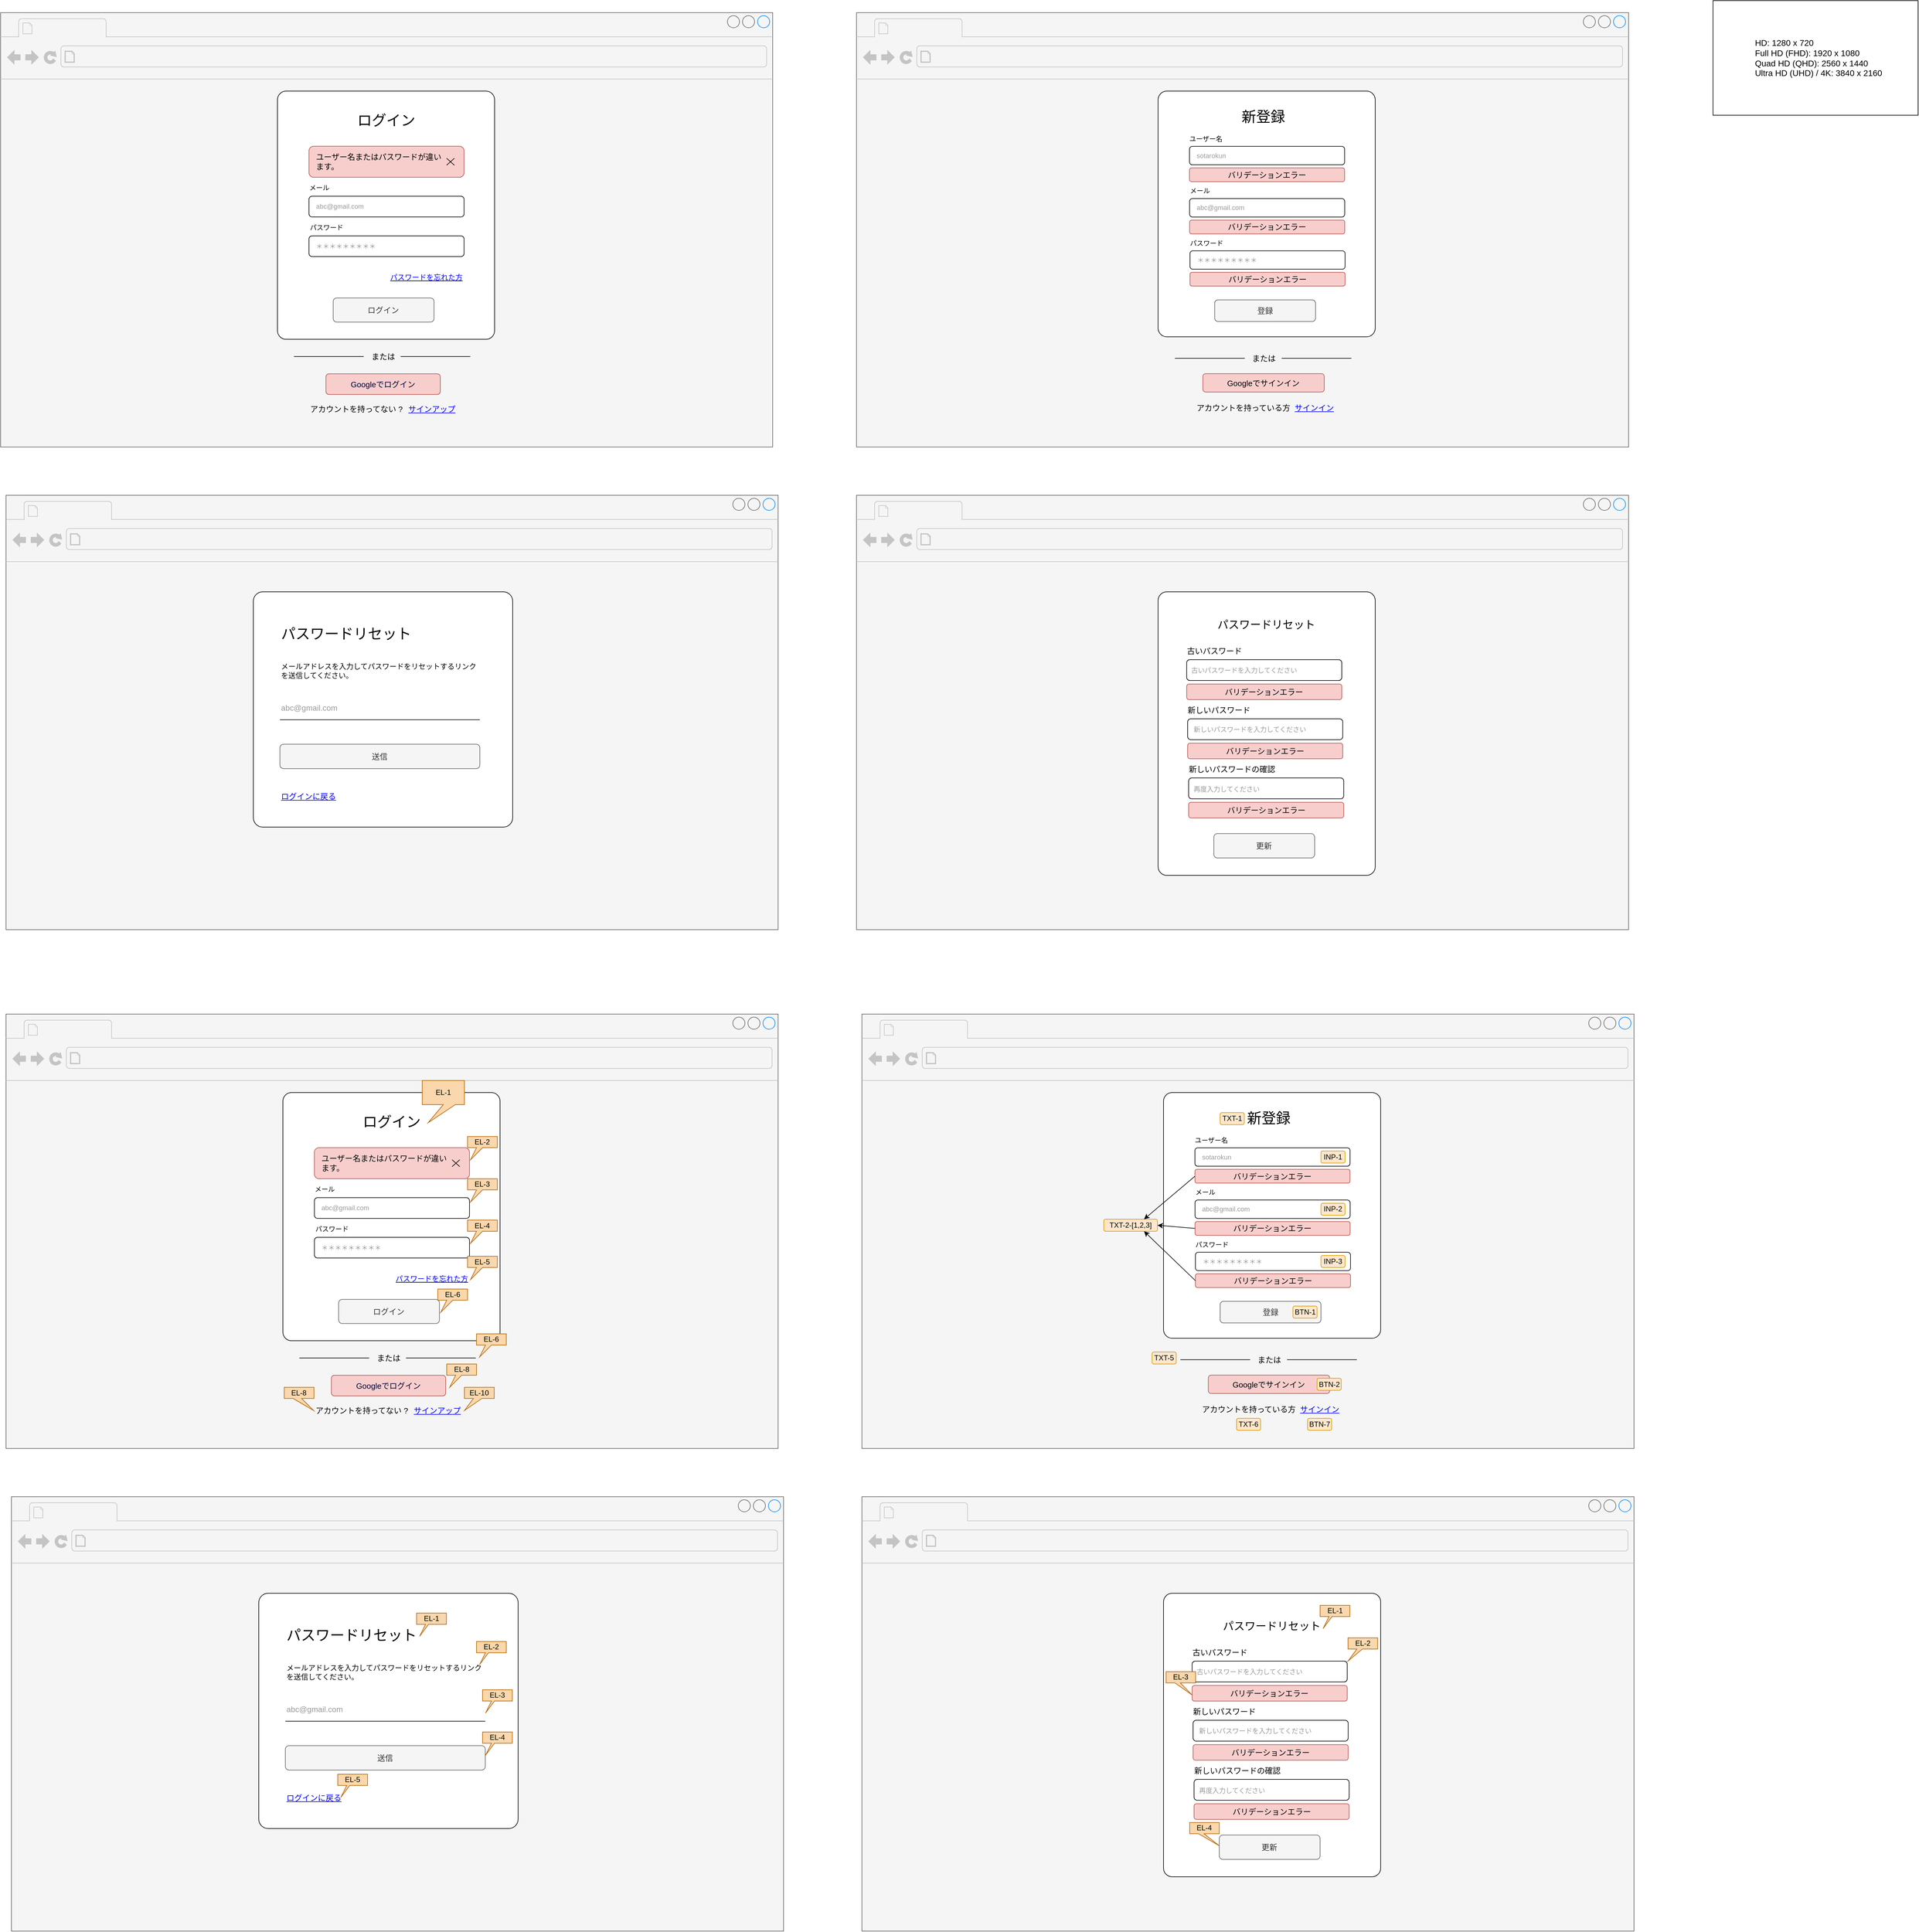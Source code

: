<mxfile version="23.0.2" type="device">
  <diagram name="Page-1" id="2cc2dc42-3aac-f2a9-1cec-7a8b7cbee084">
    <mxGraphModel dx="1834" dy="1208" grid="1" gridSize="10" guides="1" tooltips="1" connect="1" arrows="1" fold="1" page="1" pageScale="1" pageWidth="1100" pageHeight="850" background="#ffffff" math="0" shadow="0">
      <root>
        <mxCell id="0" />
        <mxCell id="1" parent="0" />
        <mxCell id="7026571954dc6520-1" value="" style="strokeWidth=1;shadow=0;dashed=0;align=center;html=1;shape=mxgraph.mockup.containers.browserWindow;rSize=0;mainText=,;recursiveResize=0;rounded=0;labelBackgroundColor=none;fontFamily=Helvetica;fontSize=12;fillColor=#f5f5f5;fontColor=#333333;strokeColor=#666666;" parent="1" vertex="1">
          <mxGeometry x="121" y="60" width="1280" height="720" as="geometry" />
        </mxCell>
        <mxCell id="7026571954dc6520-2" value="" style="strokeWidth=1;shadow=0;dashed=0;align=center;html=1;shape=mxgraph.mockup.containers.anchor;fontSize=17;fontColor=#666666;align=left;" parent="7026571954dc6520-1" vertex="1">
          <mxGeometry x="60" y="12" width="110" height="26" as="geometry" />
        </mxCell>
        <mxCell id="7026571954dc6520-3" value="" style="strokeWidth=1;shadow=0;dashed=0;align=center;html=1;shape=mxgraph.mockup.containers.anchor;rSize=0;fontSize=17;fontColor=#666666;align=left;" parent="7026571954dc6520-1" vertex="1">
          <mxGeometry x="130" y="60" width="250" height="26" as="geometry" />
        </mxCell>
        <mxCell id="MtYATLDpqeaaa2HfLT5w-173" value="" style="group;fontSize=13;" parent="7026571954dc6520-1" vertex="1" connectable="0">
          <mxGeometry x="459" y="130" width="390" height="564.29" as="geometry" />
        </mxCell>
        <mxCell id="MtYATLDpqeaaa2HfLT5w-6" value="" style="rounded=1;whiteSpace=wrap;html=1;fontFamily=Helvetica;fontSize=13;arcSize=4;" parent="MtYATLDpqeaaa2HfLT5w-173" vertex="1">
          <mxGeometry width="360" height="411.429" as="geometry" />
        </mxCell>
        <mxCell id="RPIttkBjxdmQabYXG7RO-427" value="&lt;font style=&quot;font-size: 24px;&quot;&gt;ログイン&lt;/font&gt;" style="text;html=1;strokeColor=none;fillColor=none;align=center;verticalAlign=middle;whiteSpace=wrap;rounded=0;fontFamily=Helvetica;fontSize=13;" parent="MtYATLDpqeaaa2HfLT5w-173" vertex="1">
          <mxGeometry x="68.31" y="22.857" width="225.0" height="51.429" as="geometry" />
        </mxCell>
        <mxCell id="RPIttkBjxdmQabYXG7RO-430" value="&lt;font style=&quot;font-size: 11px;&quot;&gt;メール&lt;/font&gt;" style="text;html=1;strokeColor=none;fillColor=none;align=left;verticalAlign=middle;whiteSpace=wrap;rounded=0;fontFamily=Helvetica;fontSize=11;" parent="MtYATLDpqeaaa2HfLT5w-173" vertex="1">
          <mxGeometry x="50.631" y="142.857" width="77.143" height="34.286" as="geometry" />
        </mxCell>
        <mxCell id="RPIttkBjxdmQabYXG7RO-433" value="&lt;font style=&quot;font-size: 11px;&quot;&gt;パスワード&lt;/font&gt;" style="text;html=1;strokeColor=none;fillColor=none;align=left;verticalAlign=middle;whiteSpace=wrap;rounded=0;fontFamily=Helvetica;fontSize=11;" parent="MtYATLDpqeaaa2HfLT5w-173" vertex="1">
          <mxGeometry x="52.239" y="208.571" width="77.143" height="34.286" as="geometry" />
        </mxCell>
        <mxCell id="1DlXf2g0iJgFC9eiqlfr-59" value="&lt;span style=&quot;font-size: 12px;&quot;&gt;&lt;u style=&quot;font-size: 12px;&quot;&gt;&lt;font color=&quot;#0000ff&quot; style=&quot;font-size: 12px;&quot;&gt;パスワードを忘れた方&lt;/font&gt;&lt;/u&gt;&lt;/span&gt;" style="text;html=1;strokeColor=none;fillColor=none;align=right;verticalAlign=middle;whiteSpace=wrap;rounded=0;fontFamily=Helvetica;fontSize=12;" parent="MtYATLDpqeaaa2HfLT5w-173" vertex="1">
          <mxGeometry x="174.381" y="291.429" width="135" height="34.286" as="geometry" />
        </mxCell>
        <mxCell id="1DlXf2g0iJgFC9eiqlfr-62" value="&lt;span style=&quot;font-size: 13px;&quot;&gt;または&lt;/span&gt;" style="text;html=1;strokeColor=none;fillColor=none;align=center;verticalAlign=middle;whiteSpace=wrap;rounded=0;fontFamily=Helvetica;fontSize=13;" parent="MtYATLDpqeaaa2HfLT5w-173" vertex="1">
          <mxGeometry x="75.536" y="422.857" width="199.286" height="34.286" as="geometry" />
        </mxCell>
        <mxCell id="1DlXf2g0iJgFC9eiqlfr-63" value="&lt;font color=&quot;#000033&quot; style=&quot;font-size: 13px;&quot;&gt;Googleでログイン&lt;/font&gt;" style="rounded=1;whiteSpace=wrap;html=1;fillColor=#f8cecc;strokeColor=#b85450;fontFamily=Helvetica;fontSize=13;" parent="MtYATLDpqeaaa2HfLT5w-173" vertex="1">
          <mxGeometry x="80.357" y="468.571" width="189.643" height="34.286" as="geometry" />
        </mxCell>
        <mxCell id="1DlXf2g0iJgFC9eiqlfr-105" value="&lt;span style=&quot;font-size: 13px;&quot;&gt;&lt;font color=&quot;#0000ff&quot; style=&quot;font-size: 13px;&quot;&gt;&lt;u style=&quot;font-size: 13px;&quot;&gt;サインアップ&lt;/u&gt;&lt;/font&gt;&lt;/span&gt;" style="text;html=1;strokeColor=none;fillColor=none;align=center;verticalAlign=middle;whiteSpace=wrap;rounded=0;fontFamily=Helvetica;fontSize=13;" parent="MtYATLDpqeaaa2HfLT5w-173" vertex="1">
          <mxGeometry x="203.315" y="510.004" width="106.071" height="34.286" as="geometry" />
        </mxCell>
        <mxCell id="MtYATLDpqeaaa2HfLT5w-1" value="" style="rounded=1;whiteSpace=wrap;html=1;fontFamily=Helvetica;fontSize=11;" parent="MtYATLDpqeaaa2HfLT5w-173" vertex="1">
          <mxGeometry x="52.239" y="174.286" width="257.143" height="34.286" as="geometry" />
        </mxCell>
        <mxCell id="RPIttkBjxdmQabYXG7RO-431" value="&lt;font color=&quot;#999999&quot; style=&quot;font-size: 11px;&quot;&gt;abc@gmail.com&lt;/font&gt;" style="text;html=1;strokeColor=none;fillColor=none;align=left;verticalAlign=middle;whiteSpace=wrap;rounded=0;fontFamily=Helvetica;fontSize=11;" parent="MtYATLDpqeaaa2HfLT5w-173" vertex="1">
          <mxGeometry x="61.881" y="177.143" width="244.286" height="28.571" as="geometry" />
        </mxCell>
        <mxCell id="MtYATLDpqeaaa2HfLT5w-2" value="" style="rounded=1;whiteSpace=wrap;html=1;fontFamily=Helvetica;fontSize=11;" parent="MtYATLDpqeaaa2HfLT5w-173" vertex="1">
          <mxGeometry x="52.239" y="240" width="257.143" height="34.286" as="geometry" />
        </mxCell>
        <mxCell id="MtYATLDpqeaaa2HfLT5w-3" value="&lt;font color=&quot;#999999&quot; style=&quot;font-size: 11px;&quot;&gt;＊＊＊＊＊＊＊＊＊&lt;/font&gt;" style="text;html=1;strokeColor=none;fillColor=none;align=left;verticalAlign=middle;whiteSpace=wrap;rounded=0;fontFamily=Helvetica;fontSize=11;" parent="MtYATLDpqeaaa2HfLT5w-173" vertex="1">
          <mxGeometry x="61.881" y="242.857" width="244.286" height="28.571" as="geometry" />
        </mxCell>
        <mxCell id="MtYATLDpqeaaa2HfLT5w-5" value="ログイン" style="rounded=1;whiteSpace=wrap;html=1;fillColor=#f5f5f5;strokeColor=#666666;fontFamily=Helvetica;fontColor=#333333;fontSize=13;" parent="MtYATLDpqeaaa2HfLT5w-173" vertex="1">
          <mxGeometry x="92.417" y="342.857" width="167.143" height="40" as="geometry" />
        </mxCell>
        <mxCell id="MtYATLDpqeaaa2HfLT5w-7" value="" style="line;strokeWidth=1;html=1;fontFamily=Helvetica;fontSize=13;" parent="MtYATLDpqeaaa2HfLT5w-173" vertex="1">
          <mxGeometry x="27.321" y="434.286" width="115.714" height="11.429" as="geometry" />
        </mxCell>
        <mxCell id="MtYATLDpqeaaa2HfLT5w-8" value="" style="line;strokeWidth=1;html=1;fontFamily=Helvetica;fontSize=13;" parent="MtYATLDpqeaaa2HfLT5w-173" vertex="1">
          <mxGeometry x="204.107" y="434.286" width="115.714" height="11.429" as="geometry" />
        </mxCell>
        <mxCell id="MtYATLDpqeaaa2HfLT5w-17" value="" style="rounded=1;whiteSpace=wrap;html=1;fillColor=#f8cecc;strokeColor=#b85450;fontSize=13;" parent="MtYATLDpqeaaa2HfLT5w-173" vertex="1">
          <mxGeometry x="52.239" y="91.429" width="257.143" height="51.429" as="geometry" />
        </mxCell>
        <mxCell id="MtYATLDpqeaaa2HfLT5w-20" value="&lt;font style=&quot;font-size: 13px;&quot;&gt;ユーザー名またはパスワードが違います。&lt;/font&gt;" style="text;html=1;strokeColor=none;fillColor=none;align=left;verticalAlign=middle;whiteSpace=wrap;rounded=0;fontSize=13;" parent="MtYATLDpqeaaa2HfLT5w-173" vertex="1">
          <mxGeometry x="61.881" y="100.0" width="218.571" height="34.286" as="geometry" />
        </mxCell>
        <mxCell id="MtYATLDpqeaaa2HfLT5w-21" value="" style="shape=mxgraph.sysml.x;fontSize=13;" parent="MtYATLDpqeaaa2HfLT5w-173" vertex="1">
          <mxGeometry x="280.453" y="111.429" width="12.857" height="11.429" as="geometry" />
        </mxCell>
        <mxCell id="1DlXf2g0iJgFC9eiqlfr-65" value="&lt;span style=&quot;font-size: 13px;&quot;&gt;アカウントを持ってない ?&lt;/span&gt;" style="text;html=1;strokeColor=none;fillColor=none;align=center;verticalAlign=middle;whiteSpace=wrap;rounded=0;fontFamily=Helvetica;fontSize=13;" parent="7026571954dc6520-1" vertex="1">
          <mxGeometry x="510.571" y="640.004" width="157.938" height="34.286" as="geometry" />
        </mxCell>
        <mxCell id="RPIttkBjxdmQabYXG7RO-2" value="" style="strokeWidth=1;shadow=0;dashed=0;align=center;html=1;shape=mxgraph.mockup.containers.browserWindow;rSize=0;strokeColor=#666666;mainText=,;recursiveResize=0;rounded=0;labelBackgroundColor=none;fontFamily=Verdana;fontSize=12;fillColor=#f5f5f5;fontColor=#333333;" parent="1" vertex="1">
          <mxGeometry x="1540" y="60" width="1280" height="720" as="geometry" />
        </mxCell>
        <mxCell id="RPIttkBjxdmQabYXG7RO-3" value="" style="strokeWidth=1;shadow=0;dashed=0;align=center;html=1;shape=mxgraph.mockup.containers.anchor;fontSize=17;fontColor=#666666;align=left;" parent="RPIttkBjxdmQabYXG7RO-2" vertex="1">
          <mxGeometry x="60" y="12" width="110" height="26" as="geometry" />
        </mxCell>
        <mxCell id="RPIttkBjxdmQabYXG7RO-4" value="" style="strokeWidth=1;shadow=0;dashed=0;align=center;html=1;shape=mxgraph.mockup.containers.anchor;rSize=0;fontSize=17;fontColor=#666666;align=left;" parent="RPIttkBjxdmQabYXG7RO-2" vertex="1">
          <mxGeometry x="130" y="60" width="250" height="26" as="geometry" />
        </mxCell>
        <mxCell id="MtYATLDpqeaaa2HfLT5w-175" value="" style="group" parent="RPIttkBjxdmQabYXG7RO-2" vertex="1" connectable="0">
          <mxGeometry x="500" y="130" width="360" height="560" as="geometry" />
        </mxCell>
        <mxCell id="MtYATLDpqeaaa2HfLT5w-11" value="" style="rounded=1;whiteSpace=wrap;html=1;fontFamily=Helvetica;arcSize=4;" parent="MtYATLDpqeaaa2HfLT5w-175" vertex="1">
          <mxGeometry width="360" height="407.273" as="geometry" />
        </mxCell>
        <mxCell id="RPIttkBjxdmQabYXG7RO-439" value="&lt;span style=&quot;font-size: 24px;&quot;&gt;新登録&lt;/span&gt;" style="text;html=1;strokeColor=none;fillColor=none;align=center;verticalAlign=middle;whiteSpace=wrap;rounded=0;" parent="MtYATLDpqeaaa2HfLT5w-175" vertex="1">
          <mxGeometry x="93.857" y="10.182" width="160.714" height="66.182" as="geometry" />
        </mxCell>
        <mxCell id="1DlXf2g0iJgFC9eiqlfr-114" value="&lt;font style=&quot;font-size: 13px;&quot;&gt;Googleでサインイン&lt;/font&gt;" style="rounded=1;whiteSpace=wrap;html=1;fillColor=#f8cecc;strokeColor=#b85450;fontSize=13;" parent="MtYATLDpqeaaa2HfLT5w-175" vertex="1">
          <mxGeometry x="74.25" y="468.364" width="201.214" height="30.545" as="geometry" />
        </mxCell>
        <mxCell id="MtYATLDpqeaaa2HfLT5w-14" value="&lt;span style=&quot;font-size: 13px;&quot;&gt;または&lt;/span&gt;" style="text;html=1;strokeColor=none;fillColor=none;align=center;verticalAlign=middle;whiteSpace=wrap;rounded=0;fontFamily=Helvetica;fontSize=13;" parent="MtYATLDpqeaaa2HfLT5w-175" vertex="1">
          <mxGeometry x="76.179" y="427.636" width="199.286" height="30.545" as="geometry" />
        </mxCell>
        <mxCell id="MtYATLDpqeaaa2HfLT5w-15" value="" style="line;strokeWidth=1;html=1;fontFamily=Helvetica;" parent="MtYATLDpqeaaa2HfLT5w-175" vertex="1">
          <mxGeometry x="27.964" y="437.818" width="115.714" height="10.182" as="geometry" />
        </mxCell>
        <mxCell id="MtYATLDpqeaaa2HfLT5w-16" value="" style="line;strokeWidth=1;html=1;fontFamily=Helvetica;" parent="MtYATLDpqeaaa2HfLT5w-175" vertex="1">
          <mxGeometry x="204.75" y="437.818" width="115.714" height="10.182" as="geometry" />
        </mxCell>
        <mxCell id="MtYATLDpqeaaa2HfLT5w-24" value="&lt;font style=&quot;font-size: 11px;&quot;&gt;ユーザー名&lt;/font&gt;" style="text;html=1;strokeColor=none;fillColor=none;align=left;verticalAlign=middle;whiteSpace=wrap;rounded=0;fontFamily=Helvetica;fontSize=11;" parent="MtYATLDpqeaaa2HfLT5w-175" vertex="1">
          <mxGeometry x="50.464" y="63.636" width="77.143" height="30.545" as="geometry" />
        </mxCell>
        <mxCell id="MtYATLDpqeaaa2HfLT5w-25" value="" style="rounded=1;whiteSpace=wrap;html=1;fontFamily=Helvetica;" parent="MtYATLDpqeaaa2HfLT5w-175" vertex="1">
          <mxGeometry x="52.071" y="91.636" width="257.143" height="30.545" as="geometry" />
        </mxCell>
        <mxCell id="MtYATLDpqeaaa2HfLT5w-26" value="&lt;font color=&quot;#999999&quot;&gt;&lt;span style=&quot;font-size: 11px;&quot;&gt;sotarokun&lt;/span&gt;&lt;/font&gt;" style="text;html=1;strokeColor=none;fillColor=none;align=left;verticalAlign=middle;whiteSpace=wrap;rounded=0;fontFamily=Helvetica;" parent="MtYATLDpqeaaa2HfLT5w-175" vertex="1">
          <mxGeometry x="61.714" y="94.182" width="244.286" height="25.455" as="geometry" />
        </mxCell>
        <mxCell id="MtYATLDpqeaaa2HfLT5w-40" value="&lt;font style=&quot;font-size: 13px;&quot;&gt;バリデーションエラー&lt;/font&gt;" style="rounded=1;whiteSpace=wrap;html=1;fillColor=#f8cecc;strokeColor=#b85450;" parent="MtYATLDpqeaaa2HfLT5w-175" vertex="1">
          <mxGeometry x="52.071" y="127.273" width="257.143" height="22.909" as="geometry" />
        </mxCell>
        <mxCell id="MtYATLDpqeaaa2HfLT5w-44" value="&lt;font style=&quot;font-size: 11px;&quot;&gt;メール&lt;/font&gt;" style="text;html=1;strokeColor=none;fillColor=none;align=left;verticalAlign=middle;whiteSpace=wrap;rounded=0;fontFamily=Helvetica;fontSize=11;" parent="MtYATLDpqeaaa2HfLT5w-175" vertex="1">
          <mxGeometry x="50.631" y="150.182" width="77.143" height="30.545" as="geometry" />
        </mxCell>
        <mxCell id="MtYATLDpqeaaa2HfLT5w-45" value="" style="rounded=1;whiteSpace=wrap;html=1;fontFamily=Helvetica;" parent="MtYATLDpqeaaa2HfLT5w-175" vertex="1">
          <mxGeometry x="52.239" y="178.182" width="257.143" height="30.545" as="geometry" />
        </mxCell>
        <mxCell id="MtYATLDpqeaaa2HfLT5w-46" value="&lt;font color=&quot;#999999&quot; style=&quot;font-size: 11px;&quot;&gt;abc@gmail.com&lt;/font&gt;" style="text;html=1;strokeColor=none;fillColor=none;align=left;verticalAlign=middle;whiteSpace=wrap;rounded=0;fontFamily=Helvetica;" parent="MtYATLDpqeaaa2HfLT5w-175" vertex="1">
          <mxGeometry x="61.881" y="180.727" width="244.286" height="25.455" as="geometry" />
        </mxCell>
        <mxCell id="MtYATLDpqeaaa2HfLT5w-47" value="&lt;font style=&quot;font-size: 13px;&quot;&gt;バリデーションエラー&lt;/font&gt;" style="rounded=1;whiteSpace=wrap;html=1;fillColor=#f8cecc;strokeColor=#b85450;" parent="MtYATLDpqeaaa2HfLT5w-175" vertex="1">
          <mxGeometry x="52.239" y="213.818" width="257.143" height="22.909" as="geometry" />
        </mxCell>
        <mxCell id="MtYATLDpqeaaa2HfLT5w-52" value="&lt;font style=&quot;font-size: 11px;&quot;&gt;パスワード&lt;/font&gt;" style="text;html=1;strokeColor=none;fillColor=none;align=left;verticalAlign=middle;whiteSpace=wrap;rounded=0;fontFamily=Helvetica;fontSize=11;" parent="MtYATLDpqeaaa2HfLT5w-175" vertex="1">
          <mxGeometry x="51.261" y="236.727" width="77.143" height="30.545" as="geometry" />
        </mxCell>
        <mxCell id="MtYATLDpqeaaa2HfLT5w-53" value="" style="rounded=1;whiteSpace=wrap;html=1;fontFamily=Helvetica;" parent="MtYATLDpqeaaa2HfLT5w-175" vertex="1">
          <mxGeometry x="52.869" y="264.727" width="257.143" height="30.545" as="geometry" />
        </mxCell>
        <mxCell id="MtYATLDpqeaaa2HfLT5w-54" value="&lt;font style=&quot;font-size: 11px;&quot;&gt;＊＊＊＊＊＊＊＊＊&lt;/font&gt;" style="text;html=1;strokeColor=none;fillColor=none;align=left;verticalAlign=middle;whiteSpace=wrap;rounded=0;fontFamily=Helvetica;fontColor=#999999;" parent="MtYATLDpqeaaa2HfLT5w-175" vertex="1">
          <mxGeometry x="62.511" y="267.273" width="244.286" height="25.455" as="geometry" />
        </mxCell>
        <mxCell id="MtYATLDpqeaaa2HfLT5w-55" value="&lt;font style=&quot;font-size: 13px;&quot;&gt;バリデーションエラー&lt;/font&gt;" style="rounded=1;whiteSpace=wrap;html=1;fillColor=#f8cecc;strokeColor=#b85450;" parent="MtYATLDpqeaaa2HfLT5w-175" vertex="1">
          <mxGeometry x="52.869" y="300.364" width="257.143" height="22.909" as="geometry" />
        </mxCell>
        <mxCell id="MtYATLDpqeaaa2HfLT5w-78" value="登録" style="rounded=1;whiteSpace=wrap;html=1;fillColor=#f5f5f5;fontColor=#333333;strokeColor=#666666;fontFamily=Helvetica;fontSize=13;" parent="MtYATLDpqeaaa2HfLT5w-175" vertex="1">
          <mxGeometry x="93.857" y="346.182" width="167.143" height="35.636" as="geometry" />
        </mxCell>
        <mxCell id="1DlXf2g0iJgFC9eiqlfr-108" value="&lt;span style=&quot;font-size: 13px;&quot;&gt;アカウントを持っている方&lt;br style=&quot;font-size: 13px;&quot;&gt;&lt;/span&gt;" style="text;html=1;strokeColor=none;fillColor=none;align=center;verticalAlign=middle;whiteSpace=wrap;rounded=0;fontSize=13;" parent="RPIttkBjxdmQabYXG7RO-2" vertex="1">
          <mxGeometry x="561.069" y="640.005" width="160.714" height="30.545" as="geometry" />
        </mxCell>
        <mxCell id="1DlXf2g0iJgFC9eiqlfr-109" value="&lt;font color=&quot;#0000ff&quot; style=&quot;font-size: 13px;&quot;&gt;&lt;span style=&quot;font-size: 13px;&quot;&gt;&lt;u style=&quot;font-size: 13px;&quot;&gt;サインイン&lt;/u&gt;&lt;/span&gt;&lt;/font&gt;" style="text;html=1;strokeColor=none;fillColor=none;align=center;verticalAlign=middle;whiteSpace=wrap;rounded=0;fontSize=13;" parent="RPIttkBjxdmQabYXG7RO-2" vertex="1">
          <mxGeometry x="718.569" y="640.005" width="80.357" height="30.545" as="geometry" />
        </mxCell>
        <mxCell id="MtYATLDpqeaaa2HfLT5w-174" value="" style="group" parent="1" vertex="1" connectable="0">
          <mxGeometry x="2960" y="40" width="340" height="190" as="geometry" />
        </mxCell>
        <mxCell id="MtYATLDpqeaaa2HfLT5w-171" value="" style="whiteSpace=wrap;html=1;align=left;" parent="MtYATLDpqeaaa2HfLT5w-174" vertex="1">
          <mxGeometry width="340" height="190" as="geometry" />
        </mxCell>
        <mxCell id="MtYATLDpqeaaa2HfLT5w-172" value="&lt;div style=&quot;border-color: var(--border-color); text-align: left; font-size: 14px;&quot;&gt;&lt;font style=&quot;font-size: 14px;&quot;&gt;HD: 1280 x 720&lt;br&gt;&lt;/font&gt;&lt;/div&gt;&lt;div style=&quot;border-color: var(--border-color); text-align: left; font-size: 14px;&quot;&gt;&lt;font style=&quot;border-color: var(--border-color); font-size: 14px;&quot;&gt;Full HD (FHD): 1920 x 1080&lt;/font&gt;&lt;/div&gt;&lt;div style=&quot;border-color: var(--border-color); text-align: left; font-size: 14px;&quot;&gt;&lt;font style=&quot;border-color: var(--border-color); font-size: 14px;&quot;&gt;Quad HD (QHD): 2560 x 1440&lt;/font&gt;&lt;/div&gt;&lt;div style=&quot;border-color: var(--border-color); text-align: left; font-size: 14px;&quot;&gt;&lt;font style=&quot;border-color: var(--border-color); font-size: 14px;&quot;&gt;Ultra HD (UHD) / 4K: 3840 x 2160&lt;/font&gt;&lt;/div&gt;" style="text;html=1;strokeColor=none;fillColor=none;align=center;verticalAlign=middle;whiteSpace=wrap;rounded=0;" parent="MtYATLDpqeaaa2HfLT5w-174" vertex="1">
          <mxGeometry x="10" y="15" width="330" height="160" as="geometry" />
        </mxCell>
        <mxCell id="1DlXf2g0iJgFC9eiqlfr-33" value="" style="strokeWidth=1;shadow=0;dashed=0;align=center;html=1;shape=mxgraph.mockup.containers.browserWindow;rSize=0;mainText=,;recursiveResize=0;rounded=0;labelBackgroundColor=none;fontFamily=Verdana;fontSize=13;fillColor=#f5f5f5;fontColor=#333333;strokeColor=#666666;" parent="1" vertex="1">
          <mxGeometry x="130" y="860" width="1280" height="720" as="geometry" />
        </mxCell>
        <mxCell id="1DlXf2g0iJgFC9eiqlfr-34" value="" style="strokeWidth=1;shadow=0;dashed=0;align=center;html=1;shape=mxgraph.mockup.containers.anchor;fontSize=17;fontColor=#666666;align=left;" parent="1DlXf2g0iJgFC9eiqlfr-33" vertex="1">
          <mxGeometry x="60" y="12" width="110" height="26" as="geometry" />
        </mxCell>
        <mxCell id="1DlXf2g0iJgFC9eiqlfr-35" value="" style="strokeWidth=1;shadow=0;dashed=0;align=center;html=1;shape=mxgraph.mockup.containers.anchor;rSize=0;fontSize=17;fontColor=#666666;align=left;" parent="1DlXf2g0iJgFC9eiqlfr-33" vertex="1">
          <mxGeometry x="130" y="60" width="250" height="26" as="geometry" />
        </mxCell>
        <mxCell id="MtYATLDpqeaaa2HfLT5w-214" value="" style="group" parent="1DlXf2g0iJgFC9eiqlfr-33" vertex="1" connectable="0">
          <mxGeometry x="410" y="160" width="430" height="450" as="geometry" />
        </mxCell>
        <mxCell id="MtYATLDpqeaaa2HfLT5w-189" value="" style="rounded=1;whiteSpace=wrap;html=1;fontFamily=Helvetica;fontSize=13;arcSize=4;" parent="MtYATLDpqeaaa2HfLT5w-214" vertex="1">
          <mxGeometry width="430" height="390" as="geometry" />
        </mxCell>
        <mxCell id="1DlXf2g0iJgFC9eiqlfr-37" value="&lt;span style=&quot;font-size: 24px;&quot;&gt;パスワードリセット&lt;br&gt;&lt;/span&gt;" style="text;html=1;strokeColor=none;fillColor=none;align=left;verticalAlign=middle;whiteSpace=wrap;rounded=0;" parent="MtYATLDpqeaaa2HfLT5w-214" vertex="1">
          <mxGeometry x="44.103" y="32.869" width="266.999" height="75.165" as="geometry" />
        </mxCell>
        <mxCell id="1DlXf2g0iJgFC9eiqlfr-116" value="&lt;font style=&quot;font-size: 12px;&quot;&gt;メールアドレスを入力してパスワードをリセットするリンクを送信してください。&lt;/font&gt;" style="text;html=1;strokeColor=none;fillColor=none;align=left;verticalAlign=middle;whiteSpace=wrap;rounded=0;fontSize=11;" parent="MtYATLDpqeaaa2HfLT5w-214" vertex="1">
          <mxGeometry x="44.103" y="113.815" width="331.437" height="34.688" as="geometry" />
        </mxCell>
        <mxCell id="1DlXf2g0iJgFC9eiqlfr-124" value="&lt;font color=&quot;#999999&quot; style=&quot;font-size: 13px;&quot; face=&quot;Helvetica&quot;&gt;abc@gmail.com&lt;/font&gt;" style="text;html=1;strokeColor=none;fillColor=none;align=left;verticalAlign=middle;whiteSpace=wrap;rounded=0;fontSize=13;" parent="MtYATLDpqeaaa2HfLT5w-214" vertex="1">
          <mxGeometry x="44.103" y="177.418" width="286.071" height="28.91" as="geometry" />
        </mxCell>
        <mxCell id="1DlXf2g0iJgFC9eiqlfr-128" value="" style="line;strokeWidth=1;html=1;fontSize=13;" parent="MtYATLDpqeaaa2HfLT5w-214" vertex="1">
          <mxGeometry x="44.103" y="206.33" width="331.437" height="11.559" as="geometry" />
        </mxCell>
        <mxCell id="1DlXf2g0iJgFC9eiqlfr-152" value="&lt;font color=&quot;#0000ff&quot; style=&quot;font-size: 13px;&quot;&gt;&lt;span style=&quot;font-size: 13px;&quot;&gt;&lt;u style=&quot;font-size: 13px;&quot;&gt;ログインに戻る&lt;/u&gt;&lt;/span&gt;&lt;/font&gt;" style="text;html=1;strokeColor=none;fillColor=none;align=left;verticalAlign=middle;whiteSpace=wrap;rounded=0;fontSize=13;" parent="MtYATLDpqeaaa2HfLT5w-214" vertex="1">
          <mxGeometry x="44.103" y="321.964" width="154.359" height="34.688" as="geometry" />
        </mxCell>
        <mxCell id="MtYATLDpqeaaa2HfLT5w-101" value="送信" style="rounded=1;whiteSpace=wrap;html=1;fillColor=#f5f5f5;strokeColor=#666666;fontFamily=Helvetica;fontColor=#333333;fontSize=13;" parent="MtYATLDpqeaaa2HfLT5w-214" vertex="1">
          <mxGeometry x="44.103" y="252.588" width="331.437" height="40.473" as="geometry" />
        </mxCell>
        <mxCell id="MtYATLDpqeaaa2HfLT5w-215" value="" style="strokeWidth=1;shadow=0;dashed=0;align=center;html=1;shape=mxgraph.mockup.containers.browserWindow;rSize=0;strokeColor=#666666;mainText=,;recursiveResize=0;rounded=0;labelBackgroundColor=none;fontFamily=Verdana;fontSize=13;fillColor=#f5f5f5;fontColor=#333333;" parent="1" vertex="1">
          <mxGeometry x="1540" y="860" width="1280" height="720" as="geometry" />
        </mxCell>
        <mxCell id="MtYATLDpqeaaa2HfLT5w-216" value="" style="strokeWidth=1;shadow=0;dashed=0;align=center;html=1;shape=mxgraph.mockup.containers.anchor;fontSize=17;fontColor=#666666;align=left;" parent="MtYATLDpqeaaa2HfLT5w-215" vertex="1">
          <mxGeometry x="60" y="12" width="110" height="26" as="geometry" />
        </mxCell>
        <mxCell id="MtYATLDpqeaaa2HfLT5w-217" value="" style="strokeWidth=1;shadow=0;dashed=0;align=center;html=1;shape=mxgraph.mockup.containers.anchor;rSize=0;fontSize=17;fontColor=#666666;align=left;" parent="MtYATLDpqeaaa2HfLT5w-215" vertex="1">
          <mxGeometry x="130" y="60" width="250" height="26" as="geometry" />
        </mxCell>
        <mxCell id="MtYATLDpqeaaa2HfLT5w-226" value="" style="group" parent="MtYATLDpqeaaa2HfLT5w-215" vertex="1" connectable="0">
          <mxGeometry x="500" y="160" width="360" height="470" as="geometry" />
        </mxCell>
        <mxCell id="MtYATLDpqeaaa2HfLT5w-117" value="" style="rounded=1;whiteSpace=wrap;html=1;fontFamily=Helvetica;arcSize=4;" parent="MtYATLDpqeaaa2HfLT5w-226" vertex="1">
          <mxGeometry width="360" height="470.0" as="geometry" />
        </mxCell>
        <mxCell id="MtYATLDpqeaaa2HfLT5w-118" value="&lt;font style=&quot;font-size: 18px;&quot;&gt;パスワードリセット&lt;/font&gt;" style="text;html=1;strokeColor=none;fillColor=none;align=center;verticalAlign=middle;whiteSpace=wrap;rounded=0;" parent="MtYATLDpqeaaa2HfLT5w-226" vertex="1">
          <mxGeometry x="32.619" y="28.834" width="293.143" height="51.902" as="geometry" />
        </mxCell>
        <mxCell id="MtYATLDpqeaaa2HfLT5w-125" value="&lt;font style=&quot;font-size: 13px;&quot;&gt;古いパスワード&lt;/font&gt;" style="text;html=1;strokeColor=none;fillColor=none;align=left;verticalAlign=middle;whiteSpace=wrap;rounded=0;fontFamily=Helvetica;fontSize=13;" parent="MtYATLDpqeaaa2HfLT5w-226" vertex="1">
          <mxGeometry x="45.797" y="80.736" width="155.25" height="34.601" as="geometry" />
        </mxCell>
        <mxCell id="MtYATLDpqeaaa2HfLT5w-126" value="" style="rounded=1;whiteSpace=wrap;html=1;fontFamily=Helvetica;fontSize=13;" parent="MtYATLDpqeaaa2HfLT5w-226" vertex="1">
          <mxGeometry x="47.404" y="112.454" width="257.143" height="34.601" as="geometry" />
        </mxCell>
        <mxCell id="MtYATLDpqeaaa2HfLT5w-127" value="&lt;font color=&quot;#999999&quot; style=&quot;font-size: 11px;&quot;&gt;古いパスワードを入力してください&lt;/font&gt;" style="text;html=1;strokeColor=none;fillColor=none;align=left;verticalAlign=middle;whiteSpace=wrap;rounded=0;fontFamily=Helvetica;fontSize=11;" parent="MtYATLDpqeaaa2HfLT5w-226" vertex="1">
          <mxGeometry x="53.19" y="115.337" width="250.714" height="28.834" as="geometry" />
        </mxCell>
        <mxCell id="MtYATLDpqeaaa2HfLT5w-128" value="&lt;font style=&quot;font-size: 13px;&quot;&gt;バリデーションエラー&lt;/font&gt;" style="rounded=1;whiteSpace=wrap;html=1;fillColor=#f8cecc;strokeColor=#b85450;fontSize=13;" parent="MtYATLDpqeaaa2HfLT5w-226" vertex="1">
          <mxGeometry x="47.404" y="152.822" width="257.143" height="25.951" as="geometry" />
        </mxCell>
        <mxCell id="MtYATLDpqeaaa2HfLT5w-137" value="更新" style="rounded=1;whiteSpace=wrap;html=1;fillColor=#f5f5f5;fontColor=#333333;strokeColor=#666666;fontFamily=Helvetica;fontSize=13;" parent="MtYATLDpqeaaa2HfLT5w-226" vertex="1">
          <mxGeometry x="92.404" y="400.798" width="167.143" height="40.368" as="geometry" />
        </mxCell>
        <mxCell id="MtYATLDpqeaaa2HfLT5w-163" value="&lt;font style=&quot;font-size: 13px;&quot;&gt;新しいパスワード&lt;/font&gt;" style="text;html=1;strokeColor=none;fillColor=none;align=left;verticalAlign=middle;whiteSpace=wrap;rounded=0;fontFamily=Helvetica;fontSize=13;" parent="MtYATLDpqeaaa2HfLT5w-226" vertex="1">
          <mxGeometry x="47.404" y="178.773" width="155.25" height="34.601" as="geometry" />
        </mxCell>
        <mxCell id="MtYATLDpqeaaa2HfLT5w-164" value="" style="rounded=1;whiteSpace=wrap;html=1;fontFamily=Helvetica;fontSize=13;" parent="MtYATLDpqeaaa2HfLT5w-226" vertex="1">
          <mxGeometry x="49.011" y="210.491" width="257.143" height="34.601" as="geometry" />
        </mxCell>
        <mxCell id="MtYATLDpqeaaa2HfLT5w-165" value="&lt;font color=&quot;#999999&quot; style=&quot;font-size: 11px;&quot;&gt;新しいパスワードを入力してください&lt;/font&gt;" style="text;html=1;strokeColor=none;fillColor=none;align=left;verticalAlign=middle;whiteSpace=wrap;rounded=0;fontFamily=Helvetica;fontSize=11;" parent="MtYATLDpqeaaa2HfLT5w-226" vertex="1">
          <mxGeometry x="57.047" y="213.374" width="250.714" height="28.834" as="geometry" />
        </mxCell>
        <mxCell id="MtYATLDpqeaaa2HfLT5w-166" value="&lt;font style=&quot;font-size: 13px;&quot;&gt;バリデーションエラー&lt;/font&gt;" style="rounded=1;whiteSpace=wrap;html=1;fillColor=#f8cecc;strokeColor=#b85450;fontSize=13;" parent="MtYATLDpqeaaa2HfLT5w-226" vertex="1">
          <mxGeometry x="49.011" y="250.859" width="257.143" height="25.951" as="geometry" />
        </mxCell>
        <mxCell id="MtYATLDpqeaaa2HfLT5w-167" value="&lt;font style=&quot;font-size: 13px;&quot;&gt;新しいパスワードの確認&lt;/font&gt;" style="text;html=1;strokeColor=none;fillColor=none;align=left;verticalAlign=middle;whiteSpace=wrap;rounded=0;fontFamily=Helvetica;fontSize=13;" parent="MtYATLDpqeaaa2HfLT5w-226" vertex="1">
          <mxGeometry x="49.011" y="276.81" width="190.607" height="34.601" as="geometry" />
        </mxCell>
        <mxCell id="MtYATLDpqeaaa2HfLT5w-168" value="" style="rounded=1;whiteSpace=wrap;html=1;fontFamily=Helvetica;fontSize=13;" parent="MtYATLDpqeaaa2HfLT5w-226" vertex="1">
          <mxGeometry x="50.619" y="308.528" width="257.143" height="34.601" as="geometry" />
        </mxCell>
        <mxCell id="MtYATLDpqeaaa2HfLT5w-169" value="&lt;font color=&quot;#999999&quot; style=&quot;font-size: 11px;&quot;&gt;再度入力してください&lt;/font&gt;" style="text;html=1;strokeColor=none;fillColor=none;align=left;verticalAlign=middle;whiteSpace=wrap;rounded=0;fontFamily=Helvetica;fontSize=11;" parent="MtYATLDpqeaaa2HfLT5w-226" vertex="1">
          <mxGeometry x="57.047" y="311.411" width="250.714" height="31.718" as="geometry" />
        </mxCell>
        <mxCell id="MtYATLDpqeaaa2HfLT5w-170" value="&lt;font style=&quot;font-size: 13px;&quot;&gt;バリデーションエラー&lt;/font&gt;" style="rounded=1;whiteSpace=wrap;html=1;fillColor=#f8cecc;strokeColor=#b85450;fontSize=13;" parent="MtYATLDpqeaaa2HfLT5w-226" vertex="1">
          <mxGeometry x="50.619" y="348.896" width="257.143" height="25.951" as="geometry" />
        </mxCell>
        <mxCell id="cHDV28SgRl61PER8CA2b-87" value="" style="strokeWidth=1;shadow=0;dashed=0;align=center;html=1;shape=mxgraph.mockup.containers.browserWindow;rSize=0;mainText=,;recursiveResize=0;rounded=0;labelBackgroundColor=none;fontFamily=Helvetica;fontSize=12;fillColor=#f5f5f5;fontColor=#333333;strokeColor=#666666;" parent="1" vertex="1">
          <mxGeometry x="130" y="1720" width="1280" height="720" as="geometry" />
        </mxCell>
        <mxCell id="cHDV28SgRl61PER8CA2b-88" value="" style="strokeWidth=1;shadow=0;dashed=0;align=center;html=1;shape=mxgraph.mockup.containers.anchor;fontSize=17;fontColor=#666666;align=left;" parent="cHDV28SgRl61PER8CA2b-87" vertex="1">
          <mxGeometry x="60" y="12" width="110" height="26" as="geometry" />
        </mxCell>
        <mxCell id="cHDV28SgRl61PER8CA2b-89" value="" style="strokeWidth=1;shadow=0;dashed=0;align=center;html=1;shape=mxgraph.mockup.containers.anchor;rSize=0;fontSize=17;fontColor=#666666;align=left;" parent="cHDV28SgRl61PER8CA2b-87" vertex="1">
          <mxGeometry x="130" y="60" width="250" height="26" as="geometry" />
        </mxCell>
        <mxCell id="cHDV28SgRl61PER8CA2b-90" value="" style="group;fontSize=13;" parent="cHDV28SgRl61PER8CA2b-87" vertex="1" connectable="0">
          <mxGeometry x="459" y="130" width="390" height="564.29" as="geometry" />
        </mxCell>
        <mxCell id="cHDV28SgRl61PER8CA2b-91" value="" style="rounded=1;whiteSpace=wrap;html=1;fontFamily=Helvetica;fontSize=13;arcSize=4;" parent="cHDV28SgRl61PER8CA2b-90" vertex="1">
          <mxGeometry width="360" height="411.429" as="geometry" />
        </mxCell>
        <mxCell id="cHDV28SgRl61PER8CA2b-92" value="&lt;font style=&quot;font-size: 24px;&quot;&gt;ログイン&lt;/font&gt;" style="text;html=1;strokeColor=none;fillColor=none;align=center;verticalAlign=middle;whiteSpace=wrap;rounded=0;fontFamily=Helvetica;fontSize=13;" parent="cHDV28SgRl61PER8CA2b-90" vertex="1">
          <mxGeometry x="68.31" y="22.857" width="225.0" height="51.429" as="geometry" />
        </mxCell>
        <mxCell id="cHDV28SgRl61PER8CA2b-93" value="&lt;font style=&quot;font-size: 11px;&quot;&gt;メール&lt;/font&gt;" style="text;html=1;strokeColor=none;fillColor=none;align=left;verticalAlign=middle;whiteSpace=wrap;rounded=0;fontFamily=Helvetica;fontSize=11;" parent="cHDV28SgRl61PER8CA2b-90" vertex="1">
          <mxGeometry x="50.631" y="142.857" width="77.143" height="34.286" as="geometry" />
        </mxCell>
        <mxCell id="cHDV28SgRl61PER8CA2b-94" value="&lt;font style=&quot;font-size: 11px;&quot;&gt;パスワード&lt;/font&gt;" style="text;html=1;strokeColor=none;fillColor=none;align=left;verticalAlign=middle;whiteSpace=wrap;rounded=0;fontFamily=Helvetica;fontSize=11;" parent="cHDV28SgRl61PER8CA2b-90" vertex="1">
          <mxGeometry x="52.239" y="208.571" width="77.143" height="34.286" as="geometry" />
        </mxCell>
        <mxCell id="cHDV28SgRl61PER8CA2b-95" value="&lt;span style=&quot;font-size: 12px;&quot;&gt;&lt;u style=&quot;font-size: 12px;&quot;&gt;&lt;font color=&quot;#0000ff&quot; style=&quot;font-size: 12px;&quot;&gt;パスワードを忘れた方&lt;/font&gt;&lt;/u&gt;&lt;/span&gt;" style="text;html=1;strokeColor=none;fillColor=none;align=right;verticalAlign=middle;whiteSpace=wrap;rounded=0;fontFamily=Helvetica;fontSize=12;" parent="cHDV28SgRl61PER8CA2b-90" vertex="1">
          <mxGeometry x="174.381" y="291.429" width="135" height="34.286" as="geometry" />
        </mxCell>
        <mxCell id="cHDV28SgRl61PER8CA2b-96" value="&lt;span style=&quot;font-size: 13px;&quot;&gt;または&lt;/span&gt;" style="text;html=1;strokeColor=none;fillColor=none;align=center;verticalAlign=middle;whiteSpace=wrap;rounded=0;fontFamily=Helvetica;fontSize=13;" parent="cHDV28SgRl61PER8CA2b-90" vertex="1">
          <mxGeometry x="75.536" y="422.857" width="199.286" height="34.286" as="geometry" />
        </mxCell>
        <mxCell id="cHDV28SgRl61PER8CA2b-97" value="&lt;font color=&quot;#000033&quot; style=&quot;font-size: 13px;&quot;&gt;Googleでログイン&lt;/font&gt;" style="rounded=1;whiteSpace=wrap;html=1;fillColor=#f8cecc;strokeColor=#b85450;fontFamily=Helvetica;fontSize=13;" parent="cHDV28SgRl61PER8CA2b-90" vertex="1">
          <mxGeometry x="80.357" y="468.571" width="189.643" height="34.286" as="geometry" />
        </mxCell>
        <mxCell id="cHDV28SgRl61PER8CA2b-98" value="&lt;span style=&quot;font-size: 13px;&quot;&gt;&lt;font color=&quot;#0000ff&quot; style=&quot;font-size: 13px;&quot;&gt;&lt;u style=&quot;font-size: 13px;&quot;&gt;サインアップ&lt;/u&gt;&lt;/font&gt;&lt;/span&gt;" style="text;html=1;strokeColor=none;fillColor=none;align=center;verticalAlign=middle;whiteSpace=wrap;rounded=0;fontFamily=Helvetica;fontSize=13;" parent="cHDV28SgRl61PER8CA2b-90" vertex="1">
          <mxGeometry x="203.315" y="510.004" width="106.071" height="34.286" as="geometry" />
        </mxCell>
        <mxCell id="cHDV28SgRl61PER8CA2b-99" value="" style="rounded=1;whiteSpace=wrap;html=1;fontFamily=Helvetica;fontSize=11;" parent="cHDV28SgRl61PER8CA2b-90" vertex="1">
          <mxGeometry x="52.239" y="174.286" width="257.143" height="34.286" as="geometry" />
        </mxCell>
        <mxCell id="cHDV28SgRl61PER8CA2b-100" value="&lt;font color=&quot;#999999&quot; style=&quot;font-size: 11px;&quot;&gt;abc@gmail.com&lt;/font&gt;" style="text;html=1;strokeColor=none;fillColor=none;align=left;verticalAlign=middle;whiteSpace=wrap;rounded=0;fontFamily=Helvetica;fontSize=11;" parent="cHDV28SgRl61PER8CA2b-90" vertex="1">
          <mxGeometry x="61.881" y="177.143" width="244.286" height="28.571" as="geometry" />
        </mxCell>
        <mxCell id="cHDV28SgRl61PER8CA2b-101" value="" style="rounded=1;whiteSpace=wrap;html=1;fontFamily=Helvetica;fontSize=11;" parent="cHDV28SgRl61PER8CA2b-90" vertex="1">
          <mxGeometry x="52.239" y="240" width="257.143" height="34.286" as="geometry" />
        </mxCell>
        <mxCell id="cHDV28SgRl61PER8CA2b-102" value="&lt;font color=&quot;#999999&quot; style=&quot;font-size: 11px;&quot;&gt;＊＊＊＊＊＊＊＊＊&lt;/font&gt;" style="text;html=1;strokeColor=none;fillColor=none;align=left;verticalAlign=middle;whiteSpace=wrap;rounded=0;fontFamily=Helvetica;fontSize=11;" parent="cHDV28SgRl61PER8CA2b-90" vertex="1">
          <mxGeometry x="61.881" y="242.857" width="244.286" height="28.571" as="geometry" />
        </mxCell>
        <mxCell id="cHDV28SgRl61PER8CA2b-103" value="ログイン" style="rounded=1;whiteSpace=wrap;html=1;fillColor=#f5f5f5;strokeColor=#666666;fontFamily=Helvetica;fontColor=#333333;fontSize=13;" parent="cHDV28SgRl61PER8CA2b-90" vertex="1">
          <mxGeometry x="92.417" y="342.857" width="167.143" height="40" as="geometry" />
        </mxCell>
        <mxCell id="cHDV28SgRl61PER8CA2b-104" value="" style="line;strokeWidth=1;html=1;fontFamily=Helvetica;fontSize=13;" parent="cHDV28SgRl61PER8CA2b-90" vertex="1">
          <mxGeometry x="27.321" y="434.286" width="115.714" height="11.429" as="geometry" />
        </mxCell>
        <mxCell id="cHDV28SgRl61PER8CA2b-105" value="" style="line;strokeWidth=1;html=1;fontFamily=Helvetica;fontSize=13;" parent="cHDV28SgRl61PER8CA2b-90" vertex="1">
          <mxGeometry x="204.107" y="434.286" width="115.714" height="11.429" as="geometry" />
        </mxCell>
        <mxCell id="cHDV28SgRl61PER8CA2b-106" value="" style="rounded=1;whiteSpace=wrap;html=1;fillColor=#f8cecc;strokeColor=#b85450;fontSize=13;" parent="cHDV28SgRl61PER8CA2b-90" vertex="1">
          <mxGeometry x="52.239" y="91.429" width="257.143" height="51.429" as="geometry" />
        </mxCell>
        <mxCell id="cHDV28SgRl61PER8CA2b-107" value="&lt;font style=&quot;font-size: 13px;&quot;&gt;ユーザー名またはパスワードが違います。&lt;/font&gt;" style="text;html=1;strokeColor=none;fillColor=none;align=left;verticalAlign=middle;whiteSpace=wrap;rounded=0;fontSize=13;" parent="cHDV28SgRl61PER8CA2b-90" vertex="1">
          <mxGeometry x="61.881" y="100.0" width="218.571" height="34.286" as="geometry" />
        </mxCell>
        <mxCell id="cHDV28SgRl61PER8CA2b-108" value="" style="shape=mxgraph.sysml.x;fontSize=13;" parent="cHDV28SgRl61PER8CA2b-90" vertex="1">
          <mxGeometry x="280.453" y="111.429" width="12.857" height="11.429" as="geometry" />
        </mxCell>
        <mxCell id="cHDV28SgRl61PER8CA2b-177" value="EL-4" style="shape=callout;whiteSpace=wrap;html=1;perimeter=calloutPerimeter;fillColor=#fad7ac;strokeColor=#b46504;position2=0.1;base=10;size=20;position=0.3;" parent="cHDV28SgRl61PER8CA2b-90" vertex="1">
          <mxGeometry x="306.17" y="211.43" width="49.39" height="38.57" as="geometry" />
        </mxCell>
        <mxCell id="cHDV28SgRl61PER8CA2b-178" value="EL-3" style="shape=callout;whiteSpace=wrap;html=1;perimeter=calloutPerimeter;fillColor=#fad7ac;strokeColor=#b46504;position2=0.1;base=10;size=20;position=0.3;" parent="cHDV28SgRl61PER8CA2b-90" vertex="1">
          <mxGeometry x="306.17" y="142.86" width="49.39" height="38.57" as="geometry" />
        </mxCell>
        <mxCell id="cHDV28SgRl61PER8CA2b-179" value="EL-2" style="shape=callout;whiteSpace=wrap;html=1;perimeter=calloutPerimeter;fillColor=#fad7ac;strokeColor=#b46504;position2=0.1;base=10;size=20;position=0.3;" parent="cHDV28SgRl61PER8CA2b-90" vertex="1">
          <mxGeometry x="306.17" y="72.86" width="49.39" height="38.57" as="geometry" />
        </mxCell>
        <mxCell id="cHDV28SgRl61PER8CA2b-180" value="EL-5" style="shape=callout;whiteSpace=wrap;html=1;perimeter=calloutPerimeter;fillColor=#fad7ac;strokeColor=#b46504;position2=0.1;base=10;size=20;position=0.3;" parent="cHDV28SgRl61PER8CA2b-90" vertex="1">
          <mxGeometry x="306.17" y="271.43" width="49.39" height="38.57" as="geometry" />
        </mxCell>
        <mxCell id="cHDV28SgRl61PER8CA2b-181" value="EL-6" style="shape=callout;whiteSpace=wrap;html=1;perimeter=calloutPerimeter;fillColor=#fad7ac;strokeColor=#b46504;position2=0.1;base=10;size=20;position=0.3;" parent="cHDV28SgRl61PER8CA2b-90" vertex="1">
          <mxGeometry x="256.78" y="325.71" width="49.39" height="38.57" as="geometry" />
        </mxCell>
        <mxCell id="cHDV28SgRl61PER8CA2b-109" value="&lt;span style=&quot;font-size: 13px;&quot;&gt;アカウントを持ってない ?&lt;/span&gt;" style="text;html=1;strokeColor=none;fillColor=none;align=center;verticalAlign=middle;whiteSpace=wrap;rounded=0;fontFamily=Helvetica;fontSize=13;" parent="cHDV28SgRl61PER8CA2b-87" vertex="1">
          <mxGeometry x="510.571" y="640.004" width="157.938" height="34.286" as="geometry" />
        </mxCell>
        <mxCell id="cHDV28SgRl61PER8CA2b-165" value="EL-1" style="shape=callout;whiteSpace=wrap;html=1;perimeter=calloutPerimeter;fillColor=#fad7ac;strokeColor=#b46504;position2=0.14;" parent="cHDV28SgRl61PER8CA2b-87" vertex="1">
          <mxGeometry x="690" y="110" width="70" height="70" as="geometry" />
        </mxCell>
        <mxCell id="cHDV28SgRl61PER8CA2b-182" value="EL-6" style="shape=callout;whiteSpace=wrap;html=1;perimeter=calloutPerimeter;fillColor=#fad7ac;strokeColor=#b46504;position2=0.1;base=10;size=20;position=0.3;" parent="cHDV28SgRl61PER8CA2b-87" vertex="1">
          <mxGeometry x="780.0" y="530" width="49.39" height="38.57" as="geometry" />
        </mxCell>
        <mxCell id="cHDV28SgRl61PER8CA2b-183" value="EL-8" style="shape=callout;whiteSpace=wrap;html=1;perimeter=calloutPerimeter;fillColor=#fad7ac;strokeColor=#b46504;position2=0.1;base=10;size=20;position=0.3;" parent="cHDV28SgRl61PER8CA2b-87" vertex="1">
          <mxGeometry x="730.61" y="580" width="49.39" height="38.57" as="geometry" />
        </mxCell>
        <mxCell id="cHDV28SgRl61PER8CA2b-184" value="EL-8" style="shape=callout;whiteSpace=wrap;html=1;perimeter=calloutPerimeter;fillColor=#fad7ac;strokeColor=#b46504;position2=0.99;base=14;size=20;position=0.3;" parent="cHDV28SgRl61PER8CA2b-87" vertex="1">
          <mxGeometry x="461.18" y="618.57" width="49.39" height="38.57" as="geometry" />
        </mxCell>
        <mxCell id="cHDV28SgRl61PER8CA2b-185" value="EL-10" style="shape=callout;whiteSpace=wrap;html=1;perimeter=calloutPerimeter;fillColor=#fad7ac;strokeColor=#b46504;position2=0;base=14;size=20;position=0.3;" parent="cHDV28SgRl61PER8CA2b-87" vertex="1">
          <mxGeometry x="760" y="618.57" width="49.39" height="38.57" as="geometry" />
        </mxCell>
        <mxCell id="cHDV28SgRl61PER8CA2b-110" value="" style="strokeWidth=1;shadow=0;dashed=0;align=center;html=1;shape=mxgraph.mockup.containers.browserWindow;rSize=0;strokeColor=#666666;mainText=,;recursiveResize=0;rounded=0;labelBackgroundColor=none;fontFamily=Verdana;fontSize=12;fillColor=#f5f5f5;fontColor=#333333;" parent="1" vertex="1">
          <mxGeometry x="1549" y="1720" width="1280" height="720" as="geometry" />
        </mxCell>
        <mxCell id="cHDV28SgRl61PER8CA2b-111" value="" style="strokeWidth=1;shadow=0;dashed=0;align=center;html=1;shape=mxgraph.mockup.containers.anchor;fontSize=17;fontColor=#666666;align=left;" parent="cHDV28SgRl61PER8CA2b-110" vertex="1">
          <mxGeometry x="60" y="12" width="110" height="26" as="geometry" />
        </mxCell>
        <mxCell id="cHDV28SgRl61PER8CA2b-112" value="" style="strokeWidth=1;shadow=0;dashed=0;align=center;html=1;shape=mxgraph.mockup.containers.anchor;rSize=0;fontSize=17;fontColor=#666666;align=left;" parent="cHDV28SgRl61PER8CA2b-110" vertex="1">
          <mxGeometry x="130" y="60" width="250" height="26" as="geometry" />
        </mxCell>
        <mxCell id="cHDV28SgRl61PER8CA2b-113" value="" style="group" parent="cHDV28SgRl61PER8CA2b-110" vertex="1" connectable="0">
          <mxGeometry x="500" y="130" width="360" height="560" as="geometry" />
        </mxCell>
        <mxCell id="cHDV28SgRl61PER8CA2b-114" value="" style="rounded=1;whiteSpace=wrap;html=1;fontFamily=Helvetica;arcSize=4;" parent="cHDV28SgRl61PER8CA2b-113" vertex="1">
          <mxGeometry width="360" height="407.273" as="geometry" />
        </mxCell>
        <mxCell id="cHDV28SgRl61PER8CA2b-115" value="&lt;span style=&quot;font-size: 24px;&quot;&gt;新登録&lt;/span&gt;" style="text;html=1;strokeColor=none;fillColor=none;align=center;verticalAlign=middle;whiteSpace=wrap;rounded=0;" parent="cHDV28SgRl61PER8CA2b-113" vertex="1">
          <mxGeometry x="93.857" y="10.182" width="160.714" height="66.182" as="geometry" />
        </mxCell>
        <mxCell id="cHDV28SgRl61PER8CA2b-116" value="&lt;font style=&quot;font-size: 13px;&quot;&gt;Googleでサインイン&lt;/font&gt;" style="rounded=1;whiteSpace=wrap;html=1;fillColor=#f8cecc;strokeColor=#b85450;fontSize=13;" parent="cHDV28SgRl61PER8CA2b-113" vertex="1">
          <mxGeometry x="74.25" y="468.364" width="201.214" height="30.545" as="geometry" />
        </mxCell>
        <mxCell id="cHDV28SgRl61PER8CA2b-117" value="&lt;span style=&quot;font-size: 13px;&quot;&gt;または&lt;/span&gt;" style="text;html=1;strokeColor=none;fillColor=none;align=center;verticalAlign=middle;whiteSpace=wrap;rounded=0;fontFamily=Helvetica;fontSize=13;" parent="cHDV28SgRl61PER8CA2b-113" vertex="1">
          <mxGeometry x="76.179" y="427.636" width="199.286" height="30.545" as="geometry" />
        </mxCell>
        <mxCell id="cHDV28SgRl61PER8CA2b-118" value="" style="line;strokeWidth=1;html=1;fontFamily=Helvetica;" parent="cHDV28SgRl61PER8CA2b-113" vertex="1">
          <mxGeometry x="27.964" y="437.818" width="115.714" height="10.182" as="geometry" />
        </mxCell>
        <mxCell id="cHDV28SgRl61PER8CA2b-119" value="" style="line;strokeWidth=1;html=1;fontFamily=Helvetica;" parent="cHDV28SgRl61PER8CA2b-113" vertex="1">
          <mxGeometry x="204.75" y="437.818" width="115.714" height="10.182" as="geometry" />
        </mxCell>
        <mxCell id="cHDV28SgRl61PER8CA2b-120" value="&lt;font style=&quot;font-size: 11px;&quot;&gt;ユーザー名&lt;/font&gt;" style="text;html=1;strokeColor=none;fillColor=none;align=left;verticalAlign=middle;whiteSpace=wrap;rounded=0;fontFamily=Helvetica;fontSize=11;" parent="cHDV28SgRl61PER8CA2b-113" vertex="1">
          <mxGeometry x="50.464" y="63.636" width="77.143" height="30.545" as="geometry" />
        </mxCell>
        <mxCell id="cHDV28SgRl61PER8CA2b-121" value="" style="rounded=1;whiteSpace=wrap;html=1;fontFamily=Helvetica;" parent="cHDV28SgRl61PER8CA2b-113" vertex="1">
          <mxGeometry x="52.071" y="91.636" width="257.143" height="30.545" as="geometry" />
        </mxCell>
        <mxCell id="cHDV28SgRl61PER8CA2b-122" value="&lt;font color=&quot;#999999&quot;&gt;&lt;span style=&quot;font-size: 11px;&quot;&gt;sotarokun&lt;/span&gt;&lt;/font&gt;" style="text;html=1;strokeColor=none;fillColor=none;align=left;verticalAlign=middle;whiteSpace=wrap;rounded=0;fontFamily=Helvetica;" parent="cHDV28SgRl61PER8CA2b-113" vertex="1">
          <mxGeometry x="61.714" y="94.182" width="244.286" height="25.455" as="geometry" />
        </mxCell>
        <mxCell id="cHDV28SgRl61PER8CA2b-123" value="&lt;font style=&quot;font-size: 13px;&quot;&gt;バリデーションエラー&lt;/font&gt;" style="rounded=1;whiteSpace=wrap;html=1;fillColor=#f8cecc;strokeColor=#b85450;" parent="cHDV28SgRl61PER8CA2b-113" vertex="1">
          <mxGeometry x="52.071" y="127.273" width="257.143" height="22.909" as="geometry" />
        </mxCell>
        <mxCell id="cHDV28SgRl61PER8CA2b-124" value="&lt;font style=&quot;font-size: 11px;&quot;&gt;メール&lt;/font&gt;" style="text;html=1;strokeColor=none;fillColor=none;align=left;verticalAlign=middle;whiteSpace=wrap;rounded=0;fontFamily=Helvetica;fontSize=11;" parent="cHDV28SgRl61PER8CA2b-113" vertex="1">
          <mxGeometry x="50.631" y="150.182" width="77.143" height="30.545" as="geometry" />
        </mxCell>
        <mxCell id="cHDV28SgRl61PER8CA2b-125" value="" style="rounded=1;whiteSpace=wrap;html=1;fontFamily=Helvetica;" parent="cHDV28SgRl61PER8CA2b-113" vertex="1">
          <mxGeometry x="52.239" y="178.182" width="257.143" height="30.545" as="geometry" />
        </mxCell>
        <mxCell id="cHDV28SgRl61PER8CA2b-126" value="&lt;font color=&quot;#999999&quot; style=&quot;font-size: 11px;&quot;&gt;abc@gmail.com&lt;/font&gt;" style="text;html=1;strokeColor=none;fillColor=none;align=left;verticalAlign=middle;whiteSpace=wrap;rounded=0;fontFamily=Helvetica;" parent="cHDV28SgRl61PER8CA2b-113" vertex="1">
          <mxGeometry x="61.881" y="180.727" width="244.286" height="25.455" as="geometry" />
        </mxCell>
        <mxCell id="cHDV28SgRl61PER8CA2b-127" value="&lt;font style=&quot;font-size: 13px;&quot;&gt;バリデーションエラー&lt;/font&gt;" style="rounded=1;whiteSpace=wrap;html=1;fillColor=#f8cecc;strokeColor=#b85450;" parent="cHDV28SgRl61PER8CA2b-113" vertex="1">
          <mxGeometry x="52.239" y="213.818" width="257.143" height="22.909" as="geometry" />
        </mxCell>
        <mxCell id="cHDV28SgRl61PER8CA2b-128" value="&lt;font style=&quot;font-size: 11px;&quot;&gt;パスワード&lt;/font&gt;" style="text;html=1;strokeColor=none;fillColor=none;align=left;verticalAlign=middle;whiteSpace=wrap;rounded=0;fontFamily=Helvetica;fontSize=11;" parent="cHDV28SgRl61PER8CA2b-113" vertex="1">
          <mxGeometry x="51.261" y="236.727" width="77.143" height="30.545" as="geometry" />
        </mxCell>
        <mxCell id="cHDV28SgRl61PER8CA2b-129" value="" style="rounded=1;whiteSpace=wrap;html=1;fontFamily=Helvetica;" parent="cHDV28SgRl61PER8CA2b-113" vertex="1">
          <mxGeometry x="52.869" y="264.727" width="257.143" height="30.545" as="geometry" />
        </mxCell>
        <mxCell id="cHDV28SgRl61PER8CA2b-130" value="&lt;font style=&quot;font-size: 11px;&quot;&gt;＊＊＊＊＊＊＊＊＊&lt;/font&gt;" style="text;html=1;strokeColor=none;fillColor=none;align=left;verticalAlign=middle;whiteSpace=wrap;rounded=0;fontFamily=Helvetica;fontColor=#999999;" parent="cHDV28SgRl61PER8CA2b-113" vertex="1">
          <mxGeometry x="62.511" y="267.273" width="244.286" height="25.455" as="geometry" />
        </mxCell>
        <mxCell id="cHDV28SgRl61PER8CA2b-131" value="&lt;font style=&quot;font-size: 13px;&quot;&gt;バリデーションエラー&lt;/font&gt;" style="rounded=1;whiteSpace=wrap;html=1;fillColor=#f8cecc;strokeColor=#b85450;" parent="cHDV28SgRl61PER8CA2b-113" vertex="1">
          <mxGeometry x="52.869" y="300.364" width="257.143" height="22.909" as="geometry" />
        </mxCell>
        <mxCell id="cHDV28SgRl61PER8CA2b-132" value="登録" style="rounded=1;whiteSpace=wrap;html=1;fillColor=#f5f5f5;fontColor=#333333;strokeColor=#666666;fontFamily=Helvetica;fontSize=13;" parent="cHDV28SgRl61PER8CA2b-113" vertex="1">
          <mxGeometry x="93.857" y="346.182" width="167.143" height="35.636" as="geometry" />
        </mxCell>
        <mxCell id="ak03xwFnYcwbR5J1WFGZ-4" value="TXT-1" style="rounded=1;whiteSpace=wrap;html=1;fillColor=#ffe6cc;strokeColor=#d79b00;" vertex="1" parent="cHDV28SgRl61PER8CA2b-113">
          <mxGeometry x="93.86" y="33.27" width="40" height="20" as="geometry" />
        </mxCell>
        <mxCell id="ak03xwFnYcwbR5J1WFGZ-5" value="INP-1" style="rounded=1;whiteSpace=wrap;html=1;fillColor=#ffe6cc;strokeColor=#d79b00;" vertex="1" parent="cHDV28SgRl61PER8CA2b-113">
          <mxGeometry x="261" y="96.91" width="40" height="20" as="geometry" />
        </mxCell>
        <mxCell id="ak03xwFnYcwbR5J1WFGZ-6" value="INP-2" style="rounded=1;whiteSpace=wrap;html=1;fillColor=#ffe6cc;strokeColor=#d79b00;" vertex="1" parent="cHDV28SgRl61PER8CA2b-113">
          <mxGeometry x="261" y="183.45" width="40" height="20" as="geometry" />
        </mxCell>
        <mxCell id="ak03xwFnYcwbR5J1WFGZ-7" value="INP-3" style="rounded=1;whiteSpace=wrap;html=1;fillColor=#ffe6cc;strokeColor=#d79b00;" vertex="1" parent="cHDV28SgRl61PER8CA2b-113">
          <mxGeometry x="261" y="270" width="40" height="20" as="geometry" />
        </mxCell>
        <mxCell id="ak03xwFnYcwbR5J1WFGZ-8" value="BTN-1" style="rounded=1;whiteSpace=wrap;html=1;fillColor=#ffe6cc;strokeColor=#d79b00;" vertex="1" parent="cHDV28SgRl61PER8CA2b-113">
          <mxGeometry x="214.57" y="354" width="40" height="20" as="geometry" />
        </mxCell>
        <mxCell id="ak03xwFnYcwbR5J1WFGZ-9" value="BTN-2" style="rounded=1;whiteSpace=wrap;html=1;fillColor=#ffe6cc;strokeColor=#d79b00;" vertex="1" parent="cHDV28SgRl61PER8CA2b-113">
          <mxGeometry x="254.57" y="473.64" width="40" height="20" as="geometry" />
        </mxCell>
        <mxCell id="ak03xwFnYcwbR5J1WFGZ-11" value="TXT-6" style="rounded=1;whiteSpace=wrap;html=1;fillColor=#ffe6cc;strokeColor=#d79b00;" vertex="1" parent="cHDV28SgRl61PER8CA2b-113">
          <mxGeometry x="121.0" y="540" width="40" height="20" as="geometry" />
        </mxCell>
        <mxCell id="cHDV28SgRl61PER8CA2b-133" value="&lt;span style=&quot;font-size: 13px;&quot;&gt;アカウントを持っている方&lt;br style=&quot;font-size: 13px;&quot;&gt;&lt;/span&gt;" style="text;html=1;strokeColor=none;fillColor=none;align=center;verticalAlign=middle;whiteSpace=wrap;rounded=0;fontSize=13;" parent="cHDV28SgRl61PER8CA2b-110" vertex="1">
          <mxGeometry x="561.069" y="640.005" width="160.714" height="30.545" as="geometry" />
        </mxCell>
        <mxCell id="cHDV28SgRl61PER8CA2b-134" value="&lt;font color=&quot;#0000ff&quot; style=&quot;font-size: 13px;&quot;&gt;&lt;span style=&quot;font-size: 13px;&quot;&gt;&lt;u style=&quot;font-size: 13px;&quot;&gt;サインイン&lt;/u&gt;&lt;/span&gt;&lt;/font&gt;" style="text;html=1;strokeColor=none;fillColor=none;align=center;verticalAlign=middle;whiteSpace=wrap;rounded=0;fontSize=13;" parent="cHDV28SgRl61PER8CA2b-110" vertex="1">
          <mxGeometry x="718.569" y="640.005" width="80.357" height="30.545" as="geometry" />
        </mxCell>
        <mxCell id="ak03xwFnYcwbR5J1WFGZ-10" value="TXT-5" style="rounded=1;whiteSpace=wrap;html=1;fillColor=#ffe6cc;strokeColor=#d79b00;" vertex="1" parent="cHDV28SgRl61PER8CA2b-110">
          <mxGeometry x="481" y="560" width="40" height="20" as="geometry" />
        </mxCell>
        <mxCell id="ak03xwFnYcwbR5J1WFGZ-42" value="BTN-7" style="rounded=1;whiteSpace=wrap;html=1;fillColor=#ffe6cc;strokeColor=#d79b00;" vertex="1" parent="cHDV28SgRl61PER8CA2b-110">
          <mxGeometry x="738.75" y="670" width="40" height="20" as="geometry" />
        </mxCell>
        <mxCell id="ak03xwFnYcwbR5J1WFGZ-1" value="TXT-2-[1,2,3]" style="rounded=1;whiteSpace=wrap;html=1;fillColor=#ffe6cc;strokeColor=#d79b00;" vertex="1" parent="cHDV28SgRl61PER8CA2b-110">
          <mxGeometry x="401" y="340" width="89" height="20" as="geometry" />
        </mxCell>
        <mxCell id="ak03xwFnYcwbR5J1WFGZ-43" value="" style="endArrow=classic;html=1;rounded=0;exitX=0;exitY=0.5;exitDx=0;exitDy=0;entryX=0.75;entryY=0;entryDx=0;entryDy=0;" edge="1" parent="cHDV28SgRl61PER8CA2b-110" source="cHDV28SgRl61PER8CA2b-123" target="ak03xwFnYcwbR5J1WFGZ-1">
          <mxGeometry width="50" height="50" relative="1" as="geometry">
            <mxPoint x="531" y="440" as="sourcePoint" />
            <mxPoint x="581" y="390" as="targetPoint" />
          </mxGeometry>
        </mxCell>
        <mxCell id="ak03xwFnYcwbR5J1WFGZ-44" value="" style="endArrow=classic;html=1;rounded=0;exitX=0;exitY=0.5;exitDx=0;exitDy=0;entryX=1;entryY=0.5;entryDx=0;entryDy=0;" edge="1" parent="cHDV28SgRl61PER8CA2b-110" source="cHDV28SgRl61PER8CA2b-127" target="ak03xwFnYcwbR5J1WFGZ-1">
          <mxGeometry width="50" height="50" relative="1" as="geometry">
            <mxPoint x="562" y="279" as="sourcePoint" />
            <mxPoint x="478" y="350" as="targetPoint" />
          </mxGeometry>
        </mxCell>
        <mxCell id="ak03xwFnYcwbR5J1WFGZ-45" value="" style="endArrow=classic;html=1;rounded=0;exitX=0;exitY=0.5;exitDx=0;exitDy=0;entryX=0.75;entryY=1;entryDx=0;entryDy=0;" edge="1" parent="cHDV28SgRl61PER8CA2b-110" source="cHDV28SgRl61PER8CA2b-131" target="ak03xwFnYcwbR5J1WFGZ-1">
          <mxGeometry width="50" height="50" relative="1" as="geometry">
            <mxPoint x="562" y="365" as="sourcePoint" />
            <mxPoint x="500" y="360" as="targetPoint" />
          </mxGeometry>
        </mxCell>
        <mxCell id="cHDV28SgRl61PER8CA2b-135" value="" style="strokeWidth=1;shadow=0;dashed=0;align=center;html=1;shape=mxgraph.mockup.containers.browserWindow;rSize=0;mainText=,;recursiveResize=0;rounded=0;labelBackgroundColor=none;fontFamily=Verdana;fontSize=13;fillColor=#f5f5f5;fontColor=#333333;strokeColor=#666666;" parent="1" vertex="1">
          <mxGeometry x="139" y="2520" width="1280" height="720" as="geometry" />
        </mxCell>
        <mxCell id="cHDV28SgRl61PER8CA2b-136" value="" style="strokeWidth=1;shadow=0;dashed=0;align=center;html=1;shape=mxgraph.mockup.containers.anchor;fontSize=17;fontColor=#666666;align=left;" parent="cHDV28SgRl61PER8CA2b-135" vertex="1">
          <mxGeometry x="60" y="12" width="110" height="26" as="geometry" />
        </mxCell>
        <mxCell id="cHDV28SgRl61PER8CA2b-137" value="" style="strokeWidth=1;shadow=0;dashed=0;align=center;html=1;shape=mxgraph.mockup.containers.anchor;rSize=0;fontSize=17;fontColor=#666666;align=left;" parent="cHDV28SgRl61PER8CA2b-135" vertex="1">
          <mxGeometry x="130" y="60" width="250" height="26" as="geometry" />
        </mxCell>
        <mxCell id="cHDV28SgRl61PER8CA2b-138" value="" style="group" parent="cHDV28SgRl61PER8CA2b-135" vertex="1" connectable="0">
          <mxGeometry x="410" y="160" width="430" height="450" as="geometry" />
        </mxCell>
        <mxCell id="cHDV28SgRl61PER8CA2b-139" value="" style="rounded=1;whiteSpace=wrap;html=1;fontFamily=Helvetica;fontSize=13;arcSize=4;" parent="cHDV28SgRl61PER8CA2b-138" vertex="1">
          <mxGeometry width="430" height="390" as="geometry" />
        </mxCell>
        <mxCell id="cHDV28SgRl61PER8CA2b-140" value="&lt;span style=&quot;font-size: 24px;&quot;&gt;パスワードリセット&lt;br&gt;&lt;/span&gt;" style="text;html=1;strokeColor=none;fillColor=none;align=left;verticalAlign=middle;whiteSpace=wrap;rounded=0;" parent="cHDV28SgRl61PER8CA2b-138" vertex="1">
          <mxGeometry x="44.103" y="32.869" width="266.999" height="75.165" as="geometry" />
        </mxCell>
        <mxCell id="cHDV28SgRl61PER8CA2b-141" value="&lt;font style=&quot;font-size: 12px;&quot;&gt;メールアドレスを入力してパスワードをリセットするリンクを送信してください。&lt;/font&gt;" style="text;html=1;strokeColor=none;fillColor=none;align=left;verticalAlign=middle;whiteSpace=wrap;rounded=0;fontSize=11;" parent="cHDV28SgRl61PER8CA2b-138" vertex="1">
          <mxGeometry x="44.103" y="113.815" width="331.437" height="34.688" as="geometry" />
        </mxCell>
        <mxCell id="cHDV28SgRl61PER8CA2b-142" value="&lt;font color=&quot;#999999&quot; style=&quot;font-size: 13px;&quot; face=&quot;Helvetica&quot;&gt;abc@gmail.com&lt;/font&gt;" style="text;html=1;strokeColor=none;fillColor=none;align=left;verticalAlign=middle;whiteSpace=wrap;rounded=0;fontSize=13;" parent="cHDV28SgRl61PER8CA2b-138" vertex="1">
          <mxGeometry x="44.103" y="177.418" width="286.071" height="28.91" as="geometry" />
        </mxCell>
        <mxCell id="cHDV28SgRl61PER8CA2b-143" value="" style="line;strokeWidth=1;html=1;fontSize=13;" parent="cHDV28SgRl61PER8CA2b-138" vertex="1">
          <mxGeometry x="44.103" y="206.33" width="331.437" height="11.559" as="geometry" />
        </mxCell>
        <mxCell id="cHDV28SgRl61PER8CA2b-144" value="&lt;font color=&quot;#0000ff&quot; style=&quot;font-size: 13px;&quot;&gt;&lt;span style=&quot;font-size: 13px;&quot;&gt;&lt;u style=&quot;font-size: 13px;&quot;&gt;ログインに戻る&lt;/u&gt;&lt;/span&gt;&lt;/font&gt;" style="text;html=1;strokeColor=none;fillColor=none;align=left;verticalAlign=middle;whiteSpace=wrap;rounded=0;fontSize=13;" parent="cHDV28SgRl61PER8CA2b-138" vertex="1">
          <mxGeometry x="44.103" y="321.964" width="154.359" height="34.688" as="geometry" />
        </mxCell>
        <mxCell id="cHDV28SgRl61PER8CA2b-145" value="送信" style="rounded=1;whiteSpace=wrap;html=1;fillColor=#f5f5f5;strokeColor=#666666;fontFamily=Helvetica;fontColor=#333333;fontSize=13;" parent="cHDV28SgRl61PER8CA2b-138" vertex="1">
          <mxGeometry x="44.103" y="252.588" width="331.437" height="40.473" as="geometry" />
        </mxCell>
        <mxCell id="cHDV28SgRl61PER8CA2b-186" value="EL-1" style="shape=callout;whiteSpace=wrap;html=1;perimeter=calloutPerimeter;fillColor=#fad7ac;strokeColor=#b46504;position2=0.1;base=5;size=20;position=0.3;" parent="cHDV28SgRl61PER8CA2b-138" vertex="1">
          <mxGeometry x="261.71" y="32.87" width="49.39" height="38.57" as="geometry" />
        </mxCell>
        <mxCell id="cHDV28SgRl61PER8CA2b-187" value="EL-2" style="shape=callout;whiteSpace=wrap;html=1;perimeter=calloutPerimeter;fillColor=#fad7ac;strokeColor=#b46504;position2=0.1;base=5;size=20;position=0.3;" parent="cHDV28SgRl61PER8CA2b-138" vertex="1">
          <mxGeometry x="361.0" y="80" width="49.39" height="38.57" as="geometry" />
        </mxCell>
        <mxCell id="cHDV28SgRl61PER8CA2b-188" value="EL-3" style="shape=callout;whiteSpace=wrap;html=1;perimeter=calloutPerimeter;fillColor=#fad7ac;strokeColor=#b46504;position2=0.1;base=5;size=20;position=0.3;" parent="cHDV28SgRl61PER8CA2b-138" vertex="1">
          <mxGeometry x="371.0" y="160" width="49.39" height="38.57" as="geometry" />
        </mxCell>
        <mxCell id="cHDV28SgRl61PER8CA2b-189" value="EL-4" style="shape=callout;whiteSpace=wrap;html=1;perimeter=calloutPerimeter;fillColor=#fad7ac;strokeColor=#b46504;position2=0.1;base=5;size=20;position=0.3;" parent="cHDV28SgRl61PER8CA2b-138" vertex="1">
          <mxGeometry x="371.0" y="230" width="49.39" height="38.57" as="geometry" />
        </mxCell>
        <mxCell id="cHDV28SgRl61PER8CA2b-190" value="EL-5" style="shape=callout;whiteSpace=wrap;html=1;perimeter=calloutPerimeter;fillColor=#fad7ac;strokeColor=#b46504;position2=0.1;base=5;size=20;position=0.3;" parent="cHDV28SgRl61PER8CA2b-138" vertex="1">
          <mxGeometry x="131.0" y="300" width="49.39" height="38.57" as="geometry" />
        </mxCell>
        <mxCell id="cHDV28SgRl61PER8CA2b-146" value="" style="strokeWidth=1;shadow=0;dashed=0;align=center;html=1;shape=mxgraph.mockup.containers.browserWindow;rSize=0;strokeColor=#666666;mainText=,;recursiveResize=0;rounded=0;labelBackgroundColor=none;fontFamily=Verdana;fontSize=13;fillColor=#f5f5f5;fontColor=#333333;" parent="1" vertex="1">
          <mxGeometry x="1549" y="2520" width="1280" height="720" as="geometry" />
        </mxCell>
        <mxCell id="cHDV28SgRl61PER8CA2b-147" value="" style="strokeWidth=1;shadow=0;dashed=0;align=center;html=1;shape=mxgraph.mockup.containers.anchor;fontSize=17;fontColor=#666666;align=left;" parent="cHDV28SgRl61PER8CA2b-146" vertex="1">
          <mxGeometry x="60" y="12" width="110" height="26" as="geometry" />
        </mxCell>
        <mxCell id="cHDV28SgRl61PER8CA2b-148" value="" style="strokeWidth=1;shadow=0;dashed=0;align=center;html=1;shape=mxgraph.mockup.containers.anchor;rSize=0;fontSize=17;fontColor=#666666;align=left;" parent="cHDV28SgRl61PER8CA2b-146" vertex="1">
          <mxGeometry x="130" y="60" width="250" height="26" as="geometry" />
        </mxCell>
        <mxCell id="cHDV28SgRl61PER8CA2b-149" value="" style="group" parent="cHDV28SgRl61PER8CA2b-146" vertex="1" connectable="0">
          <mxGeometry x="500" y="160" width="360" height="470" as="geometry" />
        </mxCell>
        <mxCell id="cHDV28SgRl61PER8CA2b-150" value="d" style="rounded=1;whiteSpace=wrap;html=1;fontFamily=Helvetica;arcSize=4;" parent="cHDV28SgRl61PER8CA2b-149" vertex="1">
          <mxGeometry width="360" height="470.0" as="geometry" />
        </mxCell>
        <mxCell id="cHDV28SgRl61PER8CA2b-151" value="&lt;font style=&quot;font-size: 18px;&quot;&gt;パスワードリセット&lt;/font&gt;" style="text;html=1;strokeColor=none;fillColor=none;align=center;verticalAlign=middle;whiteSpace=wrap;rounded=0;" parent="cHDV28SgRl61PER8CA2b-149" vertex="1">
          <mxGeometry x="32.619" y="28.834" width="293.143" height="51.902" as="geometry" />
        </mxCell>
        <mxCell id="cHDV28SgRl61PER8CA2b-152" value="&lt;font style=&quot;font-size: 13px;&quot;&gt;古いパスワード&lt;/font&gt;" style="text;html=1;strokeColor=none;fillColor=none;align=left;verticalAlign=middle;whiteSpace=wrap;rounded=0;fontFamily=Helvetica;fontSize=13;" parent="cHDV28SgRl61PER8CA2b-149" vertex="1">
          <mxGeometry x="45.797" y="80.736" width="155.25" height="34.601" as="geometry" />
        </mxCell>
        <mxCell id="cHDV28SgRl61PER8CA2b-153" value="" style="rounded=1;whiteSpace=wrap;html=1;fontFamily=Helvetica;fontSize=13;" parent="cHDV28SgRl61PER8CA2b-149" vertex="1">
          <mxGeometry x="47.404" y="112.454" width="257.143" height="34.601" as="geometry" />
        </mxCell>
        <mxCell id="cHDV28SgRl61PER8CA2b-154" value="&lt;font color=&quot;#999999&quot; style=&quot;font-size: 11px;&quot;&gt;古いパスワードを入力してください&lt;/font&gt;" style="text;html=1;strokeColor=none;fillColor=none;align=left;verticalAlign=middle;whiteSpace=wrap;rounded=0;fontFamily=Helvetica;fontSize=11;" parent="cHDV28SgRl61PER8CA2b-149" vertex="1">
          <mxGeometry x="53.19" y="115.337" width="250.714" height="28.834" as="geometry" />
        </mxCell>
        <mxCell id="cHDV28SgRl61PER8CA2b-155" value="&lt;font style=&quot;font-size: 13px;&quot;&gt;バリデーションエラー&lt;/font&gt;" style="rounded=1;whiteSpace=wrap;html=1;fillColor=#f8cecc;strokeColor=#b85450;fontSize=13;" parent="cHDV28SgRl61PER8CA2b-149" vertex="1">
          <mxGeometry x="47.404" y="152.822" width="257.143" height="25.951" as="geometry" />
        </mxCell>
        <mxCell id="cHDV28SgRl61PER8CA2b-156" value="更新" style="rounded=1;whiteSpace=wrap;html=1;fillColor=#f5f5f5;fontColor=#333333;strokeColor=#666666;fontFamily=Helvetica;fontSize=13;" parent="cHDV28SgRl61PER8CA2b-149" vertex="1">
          <mxGeometry x="92.404" y="400.798" width="167.143" height="40.368" as="geometry" />
        </mxCell>
        <mxCell id="cHDV28SgRl61PER8CA2b-157" value="&lt;font style=&quot;font-size: 13px;&quot;&gt;新しいパスワード&lt;/font&gt;" style="text;html=1;strokeColor=none;fillColor=none;align=left;verticalAlign=middle;whiteSpace=wrap;rounded=0;fontFamily=Helvetica;fontSize=13;" parent="cHDV28SgRl61PER8CA2b-149" vertex="1">
          <mxGeometry x="47.404" y="178.773" width="155.25" height="34.601" as="geometry" />
        </mxCell>
        <mxCell id="cHDV28SgRl61PER8CA2b-158" value="" style="rounded=1;whiteSpace=wrap;html=1;fontFamily=Helvetica;fontSize=13;" parent="cHDV28SgRl61PER8CA2b-149" vertex="1">
          <mxGeometry x="49.011" y="210.491" width="257.143" height="34.601" as="geometry" />
        </mxCell>
        <mxCell id="cHDV28SgRl61PER8CA2b-159" value="&lt;font color=&quot;#999999&quot; style=&quot;font-size: 11px;&quot;&gt;新しいパスワードを入力してください&lt;/font&gt;" style="text;html=1;strokeColor=none;fillColor=none;align=left;verticalAlign=middle;whiteSpace=wrap;rounded=0;fontFamily=Helvetica;fontSize=11;" parent="cHDV28SgRl61PER8CA2b-149" vertex="1">
          <mxGeometry x="57.047" y="213.374" width="250.714" height="28.834" as="geometry" />
        </mxCell>
        <mxCell id="cHDV28SgRl61PER8CA2b-160" value="&lt;font style=&quot;font-size: 13px;&quot;&gt;バリデーションエラー&lt;/font&gt;" style="rounded=1;whiteSpace=wrap;html=1;fillColor=#f8cecc;strokeColor=#b85450;fontSize=13;" parent="cHDV28SgRl61PER8CA2b-149" vertex="1">
          <mxGeometry x="49.011" y="250.859" width="257.143" height="25.951" as="geometry" />
        </mxCell>
        <mxCell id="cHDV28SgRl61PER8CA2b-161" value="&lt;font style=&quot;font-size: 13px;&quot;&gt;新しいパスワードの確認&lt;/font&gt;" style="text;html=1;strokeColor=none;fillColor=none;align=left;verticalAlign=middle;whiteSpace=wrap;rounded=0;fontFamily=Helvetica;fontSize=13;" parent="cHDV28SgRl61PER8CA2b-149" vertex="1">
          <mxGeometry x="49.011" y="276.81" width="190.607" height="34.601" as="geometry" />
        </mxCell>
        <mxCell id="cHDV28SgRl61PER8CA2b-162" value="" style="rounded=1;whiteSpace=wrap;html=1;fontFamily=Helvetica;fontSize=13;" parent="cHDV28SgRl61PER8CA2b-149" vertex="1">
          <mxGeometry x="50.619" y="308.528" width="257.143" height="34.601" as="geometry" />
        </mxCell>
        <mxCell id="cHDV28SgRl61PER8CA2b-163" value="&lt;font color=&quot;#999999&quot; style=&quot;font-size: 11px;&quot;&gt;再度入力してください&lt;/font&gt;" style="text;html=1;strokeColor=none;fillColor=none;align=left;verticalAlign=middle;whiteSpace=wrap;rounded=0;fontFamily=Helvetica;fontSize=11;" parent="cHDV28SgRl61PER8CA2b-149" vertex="1">
          <mxGeometry x="57.047" y="311.411" width="250.714" height="31.718" as="geometry" />
        </mxCell>
        <mxCell id="cHDV28SgRl61PER8CA2b-164" value="&lt;font style=&quot;font-size: 13px;&quot;&gt;バリデーションエラー&lt;/font&gt;" style="rounded=1;whiteSpace=wrap;html=1;fillColor=#f8cecc;strokeColor=#b85450;fontSize=13;" parent="cHDV28SgRl61PER8CA2b-149" vertex="1">
          <mxGeometry x="50.619" y="348.896" width="257.143" height="25.951" as="geometry" />
        </mxCell>
        <mxCell id="cHDV28SgRl61PER8CA2b-191" value="EL-1" style="shape=callout;whiteSpace=wrap;html=1;perimeter=calloutPerimeter;fillColor=#fad7ac;strokeColor=#b46504;position2=0.1;base=5;size=20;position=0.3;" parent="cHDV28SgRl61PER8CA2b-149" vertex="1">
          <mxGeometry x="259.55" y="20" width="49.39" height="38.57" as="geometry" />
        </mxCell>
        <mxCell id="cHDV28SgRl61PER8CA2b-196" value="EL-4" style="shape=callout;whiteSpace=wrap;html=1;perimeter=calloutPerimeter;fillColor=#fad7ac;strokeColor=#b46504;position2=1;base=9;size=20;position=0.3;" parent="cHDV28SgRl61PER8CA2b-149" vertex="1">
          <mxGeometry x="43.4" y="380" width="49" height="38.57" as="geometry" />
        </mxCell>
        <mxCell id="cHDV28SgRl61PER8CA2b-197" value="EL-2" style="shape=callout;whiteSpace=wrap;html=1;perimeter=calloutPerimeter;fillColor=#fad7ac;strokeColor=#b46504;position2=0;base=9;size=20;position=0.3;" parent="cHDV28SgRl61PER8CA2b-149" vertex="1">
          <mxGeometry x="305.9" y="73.88" width="49" height="38.57" as="geometry" />
        </mxCell>
        <mxCell id="cHDV28SgRl61PER8CA2b-204" value="EL-3" style="shape=callout;whiteSpace=wrap;html=1;perimeter=calloutPerimeter;fillColor=#fad7ac;strokeColor=#b46504;position2=0.88;base=9;size=20;position=0.3;" parent="cHDV28SgRl61PER8CA2b-149" vertex="1">
          <mxGeometry x="4.19" y="130" width="49" height="38.57" as="geometry" />
        </mxCell>
      </root>
    </mxGraphModel>
  </diagram>
</mxfile>
